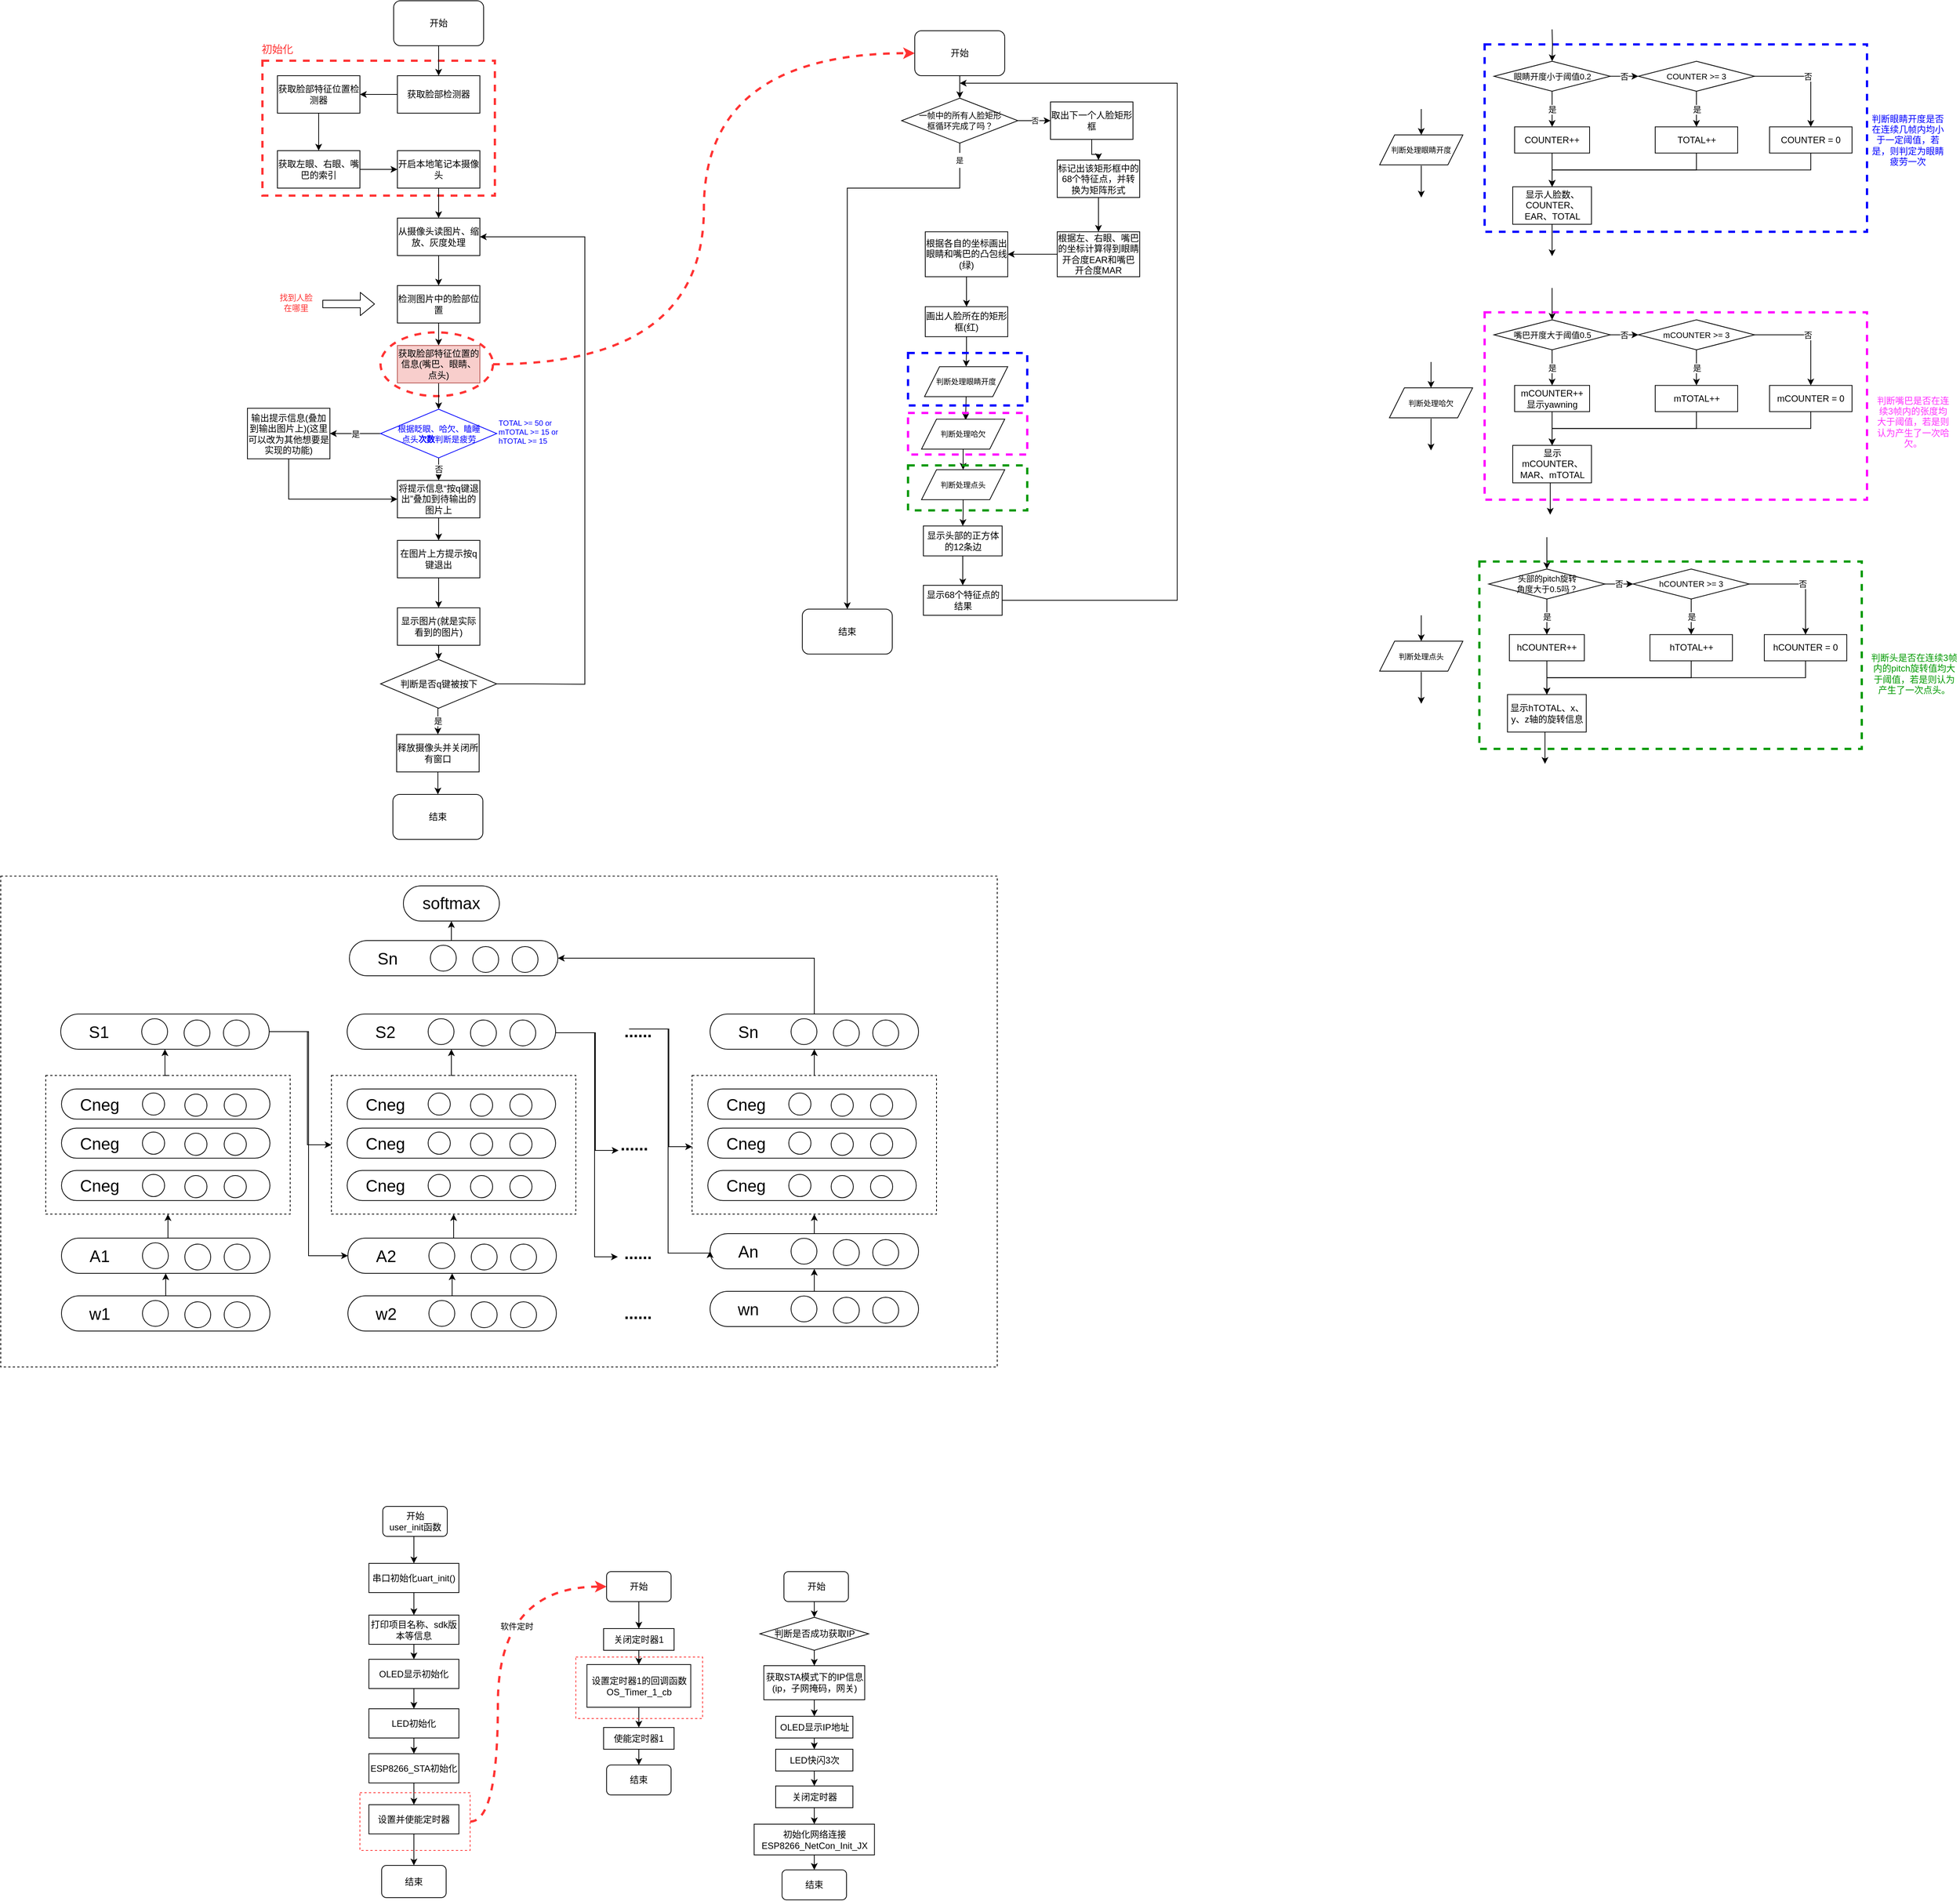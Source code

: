 <mxfile version="14.8.3" type="github">
  <diagram id="dBK5igAenbzEHoaWE4YC" name="Page-1">
    <mxGraphModel dx="1808" dy="526" grid="0" gridSize="10" guides="1" tooltips="1" connect="1" arrows="1" fold="1" page="1" pageScale="1" pageWidth="827" pageHeight="1169" math="0" shadow="0">
      <root>
        <mxCell id="0" />
        <mxCell id="1" parent="0" />
        <mxCell id="_tch5FTrI0JoL2n06Nwd-143" value="" style="rounded=0;whiteSpace=wrap;html=1;dashed=1;fontSize=22;" parent="1" vertex="1">
          <mxGeometry x="-159" y="1188" width="1329" height="655" as="geometry" />
        </mxCell>
        <mxCell id="f6ohBAHf6BeMD9NY3o_H-43" value="" style="rounded=0;whiteSpace=wrap;html=1;dashed=1;fontSize=11;strokeColor=#FF3333;strokeWidth=3;fillColor=none;" parent="1" vertex="1">
          <mxGeometry x="190" y="100" width="310" height="180" as="geometry" />
        </mxCell>
        <mxCell id="f6ohBAHf6BeMD9NY3o_H-18" value="" style="ellipse;whiteSpace=wrap;html=1;fontSize=11;dashed=1;strokeColor=#FF3333;fillColor=none;strokeWidth=3;" parent="1" vertex="1">
          <mxGeometry x="347.5" y="462.5" width="150" height="85" as="geometry" />
        </mxCell>
        <mxCell id="f6ohBAHf6BeMD9NY3o_H-22" style="edgeStyle=orthogonalEdgeStyle;rounded=0;orthogonalLoop=1;jettySize=auto;html=1;exitX=0;exitY=0.5;exitDx=0;exitDy=0;entryX=1;entryY=0.5;entryDx=0;entryDy=0;fontSize=11;" parent="1" source="f6ohBAHf6BeMD9NY3o_H-2" target="f6ohBAHf6BeMD9NY3o_H-3" edge="1">
          <mxGeometry relative="1" as="geometry" />
        </mxCell>
        <mxCell id="f6ohBAHf6BeMD9NY3o_H-2" value="获取脸部检测器" style="rounded=0;whiteSpace=wrap;html=1;" parent="1" vertex="1">
          <mxGeometry x="370" y="120" width="110" height="50" as="geometry" />
        </mxCell>
        <mxCell id="f6ohBAHf6BeMD9NY3o_H-23" style="edgeStyle=orthogonalEdgeStyle;rounded=0;orthogonalLoop=1;jettySize=auto;html=1;exitX=0.5;exitY=1;exitDx=0;exitDy=0;entryX=0.5;entryY=0;entryDx=0;entryDy=0;fontSize=11;" parent="1" source="f6ohBAHf6BeMD9NY3o_H-3" target="f6ohBAHf6BeMD9NY3o_H-4" edge="1">
          <mxGeometry relative="1" as="geometry" />
        </mxCell>
        <mxCell id="f6ohBAHf6BeMD9NY3o_H-3" value="获取脸部特征位置检测器" style="rounded=0;whiteSpace=wrap;html=1;" parent="1" vertex="1">
          <mxGeometry x="210" y="120" width="110" height="50" as="geometry" />
        </mxCell>
        <mxCell id="f6ohBAHf6BeMD9NY3o_H-24" style="edgeStyle=orthogonalEdgeStyle;rounded=0;orthogonalLoop=1;jettySize=auto;html=1;fontSize=11;" parent="1" source="f6ohBAHf6BeMD9NY3o_H-4" target="f6ohBAHf6BeMD9NY3o_H-5" edge="1">
          <mxGeometry relative="1" as="geometry" />
        </mxCell>
        <mxCell id="f6ohBAHf6BeMD9NY3o_H-4" value="获取左眼、右眼、嘴巴的索引" style="rounded=0;whiteSpace=wrap;html=1;" parent="1" vertex="1">
          <mxGeometry x="210" y="220" width="110" height="50" as="geometry" />
        </mxCell>
        <mxCell id="f6ohBAHf6BeMD9NY3o_H-25" style="edgeStyle=orthogonalEdgeStyle;rounded=0;orthogonalLoop=1;jettySize=auto;html=1;exitX=0.5;exitY=1;exitDx=0;exitDy=0;entryX=0.5;entryY=0;entryDx=0;entryDy=0;fontSize=11;" parent="1" source="f6ohBAHf6BeMD9NY3o_H-5" target="f6ohBAHf6BeMD9NY3o_H-6" edge="1">
          <mxGeometry relative="1" as="geometry" />
        </mxCell>
        <mxCell id="f6ohBAHf6BeMD9NY3o_H-5" value="开启本地笔记本摄像头" style="rounded=0;whiteSpace=wrap;html=1;" parent="1" vertex="1">
          <mxGeometry x="370" y="220" width="110" height="50" as="geometry" />
        </mxCell>
        <mxCell id="f6ohBAHf6BeMD9NY3o_H-26" style="edgeStyle=orthogonalEdgeStyle;rounded=0;orthogonalLoop=1;jettySize=auto;html=1;exitX=0.5;exitY=1;exitDx=0;exitDy=0;entryX=0.5;entryY=0;entryDx=0;entryDy=0;fontSize=11;" parent="1" source="f6ohBAHf6BeMD9NY3o_H-6" target="f6ohBAHf6BeMD9NY3o_H-7" edge="1">
          <mxGeometry relative="1" as="geometry" />
        </mxCell>
        <mxCell id="f6ohBAHf6BeMD9NY3o_H-6" value="&lt;div&gt;从摄像头读图片、缩放、灰度处理&lt;/div&gt;" style="rounded=0;whiteSpace=wrap;html=1;" parent="1" vertex="1">
          <mxGeometry x="370" y="310" width="110" height="50" as="geometry" />
        </mxCell>
        <mxCell id="f6ohBAHf6BeMD9NY3o_H-27" style="edgeStyle=orthogonalEdgeStyle;rounded=0;orthogonalLoop=1;jettySize=auto;html=1;exitX=0.5;exitY=1;exitDx=0;exitDy=0;entryX=0.5;entryY=0;entryDx=0;entryDy=0;fontSize=11;" parent="1" source="f6ohBAHf6BeMD9NY3o_H-7" target="f6ohBAHf6BeMD9NY3o_H-8" edge="1">
          <mxGeometry relative="1" as="geometry" />
        </mxCell>
        <mxCell id="f6ohBAHf6BeMD9NY3o_H-7" value="检测图片中的脸部位置" style="rounded=0;whiteSpace=wrap;html=1;" parent="1" vertex="1">
          <mxGeometry x="370" y="400" width="110" height="50" as="geometry" />
        </mxCell>
        <mxCell id="f6ohBAHf6BeMD9NY3o_H-28" style="edgeStyle=orthogonalEdgeStyle;rounded=0;orthogonalLoop=1;jettySize=auto;html=1;exitX=0.5;exitY=1;exitDx=0;exitDy=0;entryX=0.5;entryY=0;entryDx=0;entryDy=0;fontSize=11;" parent="1" source="f6ohBAHf6BeMD9NY3o_H-8" target="f6ohBAHf6BeMD9NY3o_H-10" edge="1">
          <mxGeometry relative="1" as="geometry" />
        </mxCell>
        <mxCell id="f6ohBAHf6BeMD9NY3o_H-8" value="获取脸部特征位置的信息(嘴巴、眼睛、点头)" style="rounded=0;whiteSpace=wrap;html=1;fillColor=#f8cecc;strokeColor=#b85450;" parent="1" vertex="1">
          <mxGeometry x="370" y="480" width="110" height="50" as="geometry" />
        </mxCell>
        <mxCell id="f6ohBAHf6BeMD9NY3o_H-29" value="是" style="edgeStyle=orthogonalEdgeStyle;rounded=0;orthogonalLoop=1;jettySize=auto;html=1;exitX=0;exitY=0.5;exitDx=0;exitDy=0;entryX=1;entryY=0.5;entryDx=0;entryDy=0;fontSize=11;" parent="1" source="f6ohBAHf6BeMD9NY3o_H-10" target="f6ohBAHf6BeMD9NY3o_H-11" edge="1">
          <mxGeometry relative="1" as="geometry" />
        </mxCell>
        <mxCell id="f6ohBAHf6BeMD9NY3o_H-30" value="否" style="edgeStyle=orthogonalEdgeStyle;rounded=0;orthogonalLoop=1;jettySize=auto;html=1;entryX=0.5;entryY=0;entryDx=0;entryDy=0;fontSize=11;" parent="1" source="f6ohBAHf6BeMD9NY3o_H-10" target="f6ohBAHf6BeMD9NY3o_H-12" edge="1">
          <mxGeometry relative="1" as="geometry" />
        </mxCell>
        <mxCell id="f6ohBAHf6BeMD9NY3o_H-10" value="&lt;div&gt;根据眨眼、哈欠、瞌睡&lt;/div&gt;&lt;div&gt;点头&lt;font&gt;&lt;b&gt;次数&lt;/b&gt;&lt;/font&gt;判断是疲劳&lt;/div&gt;" style="rhombus;whiteSpace=wrap;html=1;fontSize=11;fontColor=#0000FF;strokeColor=#0000FF;" parent="1" vertex="1">
          <mxGeometry x="347.5" y="565" width="155" height="65" as="geometry" />
        </mxCell>
        <mxCell id="f6ohBAHf6BeMD9NY3o_H-39" style="edgeStyle=orthogonalEdgeStyle;rounded=0;orthogonalLoop=1;jettySize=auto;html=1;exitX=0.5;exitY=1;exitDx=0;exitDy=0;entryX=0;entryY=0.5;entryDx=0;entryDy=0;fontSize=11;strokeWidth=1;" parent="1" source="f6ohBAHf6BeMD9NY3o_H-11" target="f6ohBAHf6BeMD9NY3o_H-12" edge="1">
          <mxGeometry relative="1" as="geometry" />
        </mxCell>
        <mxCell id="f6ohBAHf6BeMD9NY3o_H-11" value="输出提示信息(叠加到输出图片上)(这里可以改为其他想要是实现的功能)" style="rounded=0;whiteSpace=wrap;html=1;" parent="1" vertex="1">
          <mxGeometry x="170" y="563.75" width="110" height="67.5" as="geometry" />
        </mxCell>
        <mxCell id="f6ohBAHf6BeMD9NY3o_H-31" style="edgeStyle=orthogonalEdgeStyle;rounded=0;orthogonalLoop=1;jettySize=auto;html=1;exitX=0.5;exitY=1;exitDx=0;exitDy=0;fontSize=11;" parent="1" source="f6ohBAHf6BeMD9NY3o_H-12" target="f6ohBAHf6BeMD9NY3o_H-13" edge="1">
          <mxGeometry relative="1" as="geometry" />
        </mxCell>
        <mxCell id="f6ohBAHf6BeMD9NY3o_H-12" value="将提示信息“按q键退出”叠加到待输出的图片上" style="rounded=0;whiteSpace=wrap;html=1;" parent="1" vertex="1">
          <mxGeometry x="370" y="660" width="110" height="50" as="geometry" />
        </mxCell>
        <mxCell id="f6ohBAHf6BeMD9NY3o_H-32" style="edgeStyle=orthogonalEdgeStyle;rounded=0;orthogonalLoop=1;jettySize=auto;html=1;exitX=0.5;exitY=1;exitDx=0;exitDy=0;entryX=0.5;entryY=0;entryDx=0;entryDy=0;fontSize=11;" parent="1" source="f6ohBAHf6BeMD9NY3o_H-13" target="f6ohBAHf6BeMD9NY3o_H-14" edge="1">
          <mxGeometry relative="1" as="geometry" />
        </mxCell>
        <mxCell id="f6ohBAHf6BeMD9NY3o_H-13" value="在图片上方提示按q键退出" style="rounded=0;whiteSpace=wrap;html=1;" parent="1" vertex="1">
          <mxGeometry x="370" y="740" width="110" height="50" as="geometry" />
        </mxCell>
        <mxCell id="f6ohBAHf6BeMD9NY3o_H-33" style="edgeStyle=orthogonalEdgeStyle;rounded=0;orthogonalLoop=1;jettySize=auto;html=1;exitX=0.5;exitY=1;exitDx=0;exitDy=0;entryX=0.5;entryY=0;entryDx=0;entryDy=0;fontSize=11;" parent="1" source="f6ohBAHf6BeMD9NY3o_H-14" target="f6ohBAHf6BeMD9NY3o_H-15" edge="1">
          <mxGeometry relative="1" as="geometry" />
        </mxCell>
        <mxCell id="f6ohBAHf6BeMD9NY3o_H-14" value="显示图片(就是实际看到的图片)" style="rounded=0;whiteSpace=wrap;html=1;" parent="1" vertex="1">
          <mxGeometry x="370" y="830" width="110" height="50" as="geometry" />
        </mxCell>
        <mxCell id="f6ohBAHf6BeMD9NY3o_H-34" value="是" style="edgeStyle=orthogonalEdgeStyle;rounded=0;orthogonalLoop=1;jettySize=auto;html=1;exitX=0.5;exitY=1;exitDx=0;exitDy=0;entryX=0.5;entryY=0;entryDx=0;entryDy=0;fontSize=11;" parent="1" source="f6ohBAHf6BeMD9NY3o_H-15" target="f6ohBAHf6BeMD9NY3o_H-41" edge="1">
          <mxGeometry relative="1" as="geometry">
            <mxPoint x="425" y="999" as="targetPoint" />
          </mxGeometry>
        </mxCell>
        <mxCell id="f6ohBAHf6BeMD9NY3o_H-15" value="判断是否q键被按下" style="rhombus;whiteSpace=wrap;html=1;" parent="1" vertex="1">
          <mxGeometry x="347.5" y="899" width="155" height="65" as="geometry" />
        </mxCell>
        <mxCell id="f6ohBAHf6BeMD9NY3o_H-21" style="edgeStyle=orthogonalEdgeStyle;rounded=0;orthogonalLoop=1;jettySize=auto;html=1;exitX=0.5;exitY=1;exitDx=0;exitDy=0;entryX=0.5;entryY=0;entryDx=0;entryDy=0;fontSize=11;" parent="1" source="f6ohBAHf6BeMD9NY3o_H-17" target="f6ohBAHf6BeMD9NY3o_H-2" edge="1">
          <mxGeometry relative="1" as="geometry" />
        </mxCell>
        <mxCell id="f6ohBAHf6BeMD9NY3o_H-17" value="开始" style="rounded=1;whiteSpace=wrap;html=1;" parent="1" vertex="1">
          <mxGeometry x="365" y="20" width="120" height="60" as="geometry" />
        </mxCell>
        <mxCell id="f6ohBAHf6BeMD9NY3o_H-35" value="" style="endArrow=classic;html=1;fontSize=11;exitX=1;exitY=0.5;exitDx=0;exitDy=0;strokeColor=#FF3333;dashed=1;strokeWidth=3;entryX=0;entryY=0.5;entryDx=0;entryDy=0;edgeStyle=orthogonalEdgeStyle;curved=1;" parent="1" source="f6ohBAHf6BeMD9NY3o_H-18" target="f6ohBAHf6BeMD9NY3o_H-36" edge="1">
          <mxGeometry width="50" height="50" relative="1" as="geometry">
            <mxPoint x="550" y="490" as="sourcePoint" />
            <mxPoint x="730" y="80" as="targetPoint" />
          </mxGeometry>
        </mxCell>
        <mxCell id="f6ohBAHf6BeMD9NY3o_H-73" style="edgeStyle=orthogonalEdgeStyle;rounded=0;orthogonalLoop=1;jettySize=auto;html=1;exitX=0.5;exitY=1;exitDx=0;exitDy=0;entryX=0.5;entryY=0;entryDx=0;entryDy=0;fontSize=11;fontColor=#000000;strokeColor=#000000;strokeWidth=1;" parent="1" source="f6ohBAHf6BeMD9NY3o_H-36" edge="1">
          <mxGeometry relative="1" as="geometry">
            <mxPoint x="1120" y="150" as="targetPoint" />
          </mxGeometry>
        </mxCell>
        <mxCell id="f6ohBAHf6BeMD9NY3o_H-36" value="开始" style="rounded=1;whiteSpace=wrap;html=1;" parent="1" vertex="1">
          <mxGeometry x="1060" y="60" width="120" height="60" as="geometry" />
        </mxCell>
        <mxCell id="f6ohBAHf6BeMD9NY3o_H-38" style="edgeStyle=orthogonalEdgeStyle;rounded=0;orthogonalLoop=1;jettySize=auto;html=1;exitX=1;exitY=0.5;exitDx=0;exitDy=0;entryX=1;entryY=0.5;entryDx=0;entryDy=0;fontSize=11;" parent="1" source="f6ohBAHf6BeMD9NY3o_H-15" target="f6ohBAHf6BeMD9NY3o_H-6" edge="1">
          <mxGeometry relative="1" as="geometry">
            <mxPoint x="435" y="890" as="sourcePoint" />
            <mxPoint x="435" y="920" as="targetPoint" />
            <Array as="points">
              <mxPoint x="550" y="931" />
              <mxPoint x="620" y="932" />
              <mxPoint x="620" y="335" />
            </Array>
          </mxGeometry>
        </mxCell>
        <mxCell id="f6ohBAHf6BeMD9NY3o_H-40" value="结束" style="rounded=1;whiteSpace=wrap;html=1;" parent="1" vertex="1">
          <mxGeometry x="364" y="1079" width="120" height="60" as="geometry" />
        </mxCell>
        <mxCell id="f6ohBAHf6BeMD9NY3o_H-42" style="edgeStyle=orthogonalEdgeStyle;rounded=0;orthogonalLoop=1;jettySize=auto;html=1;entryX=0.5;entryY=0;entryDx=0;entryDy=0;fontSize=11;strokeColor=#000000;strokeWidth=1;" parent="1" source="f6ohBAHf6BeMD9NY3o_H-41" target="f6ohBAHf6BeMD9NY3o_H-40" edge="1">
          <mxGeometry relative="1" as="geometry" />
        </mxCell>
        <mxCell id="f6ohBAHf6BeMD9NY3o_H-41" value="&lt;div&gt;释放摄像头并关闭所有窗口&lt;/div&gt;" style="rounded=0;whiteSpace=wrap;html=1;" parent="1" vertex="1">
          <mxGeometry x="369" y="999" width="110" height="50" as="geometry" />
        </mxCell>
        <mxCell id="f6ohBAHf6BeMD9NY3o_H-44" value="&lt;font style=&quot;font-size: 14px&quot;&gt;初始化&lt;br&gt;&lt;/font&gt;" style="text;html=1;strokeColor=none;fillColor=none;align=center;verticalAlign=middle;whiteSpace=wrap;rounded=0;dashed=1;fontSize=11;fontColor=#FF3333;" parent="1" vertex="1">
          <mxGeometry x="170" y="70" width="80" height="30" as="geometry" />
        </mxCell>
        <mxCell id="f6ohBAHf6BeMD9NY3o_H-46" value="" style="shape=flexArrow;endArrow=classic;html=1;fontSize=11;fontColor=#FF3333;strokeColor=#000000;strokeWidth=1;" parent="1" edge="1">
          <mxGeometry width="50" height="50" relative="1" as="geometry">
            <mxPoint x="270" y="424.58" as="sourcePoint" />
            <mxPoint x="340" y="424.58" as="targetPoint" />
          </mxGeometry>
        </mxCell>
        <mxCell id="f6ohBAHf6BeMD9NY3o_H-48" value="找到人脸在哪里" style="text;html=1;strokeColor=none;fillColor=none;align=center;verticalAlign=middle;whiteSpace=wrap;rounded=0;dashed=1;fontSize=11;fontColor=#FF3333;" parent="1" vertex="1">
          <mxGeometry x="210" y="400" width="50" height="45" as="geometry" />
        </mxCell>
        <mxCell id="f6ohBAHf6BeMD9NY3o_H-211" style="edgeStyle=orthogonalEdgeStyle;rounded=0;orthogonalLoop=1;jettySize=auto;html=1;entryX=1;entryY=0.5;entryDx=0;entryDy=0;fontSize=10;fontColor=#000000;strokeColor=#000000;strokeWidth=1;" parent="1" source="f6ohBAHf6BeMD9NY3o_H-54" target="f6ohBAHf6BeMD9NY3o_H-55" edge="1">
          <mxGeometry relative="1" as="geometry" />
        </mxCell>
        <mxCell id="f6ohBAHf6BeMD9NY3o_H-54" value="根据左、右眼、嘴巴的坐标计算得到眼睛开合度EAR和嘴巴开合度MAR" style="rounded=0;whiteSpace=wrap;html=1;" parent="1" vertex="1">
          <mxGeometry x="1250" y="328.25" width="110" height="60" as="geometry" />
        </mxCell>
        <mxCell id="f6ohBAHf6BeMD9NY3o_H-77" style="edgeStyle=orthogonalEdgeStyle;rounded=0;orthogonalLoop=1;jettySize=auto;html=1;exitX=0.5;exitY=1;exitDx=0;exitDy=0;entryX=0.5;entryY=0;entryDx=0;entryDy=0;fontSize=11;fontColor=#000000;strokeColor=#000000;strokeWidth=1;" parent="1" source="f6ohBAHf6BeMD9NY3o_H-55" target="f6ohBAHf6BeMD9NY3o_H-56" edge="1">
          <mxGeometry relative="1" as="geometry" />
        </mxCell>
        <mxCell id="f6ohBAHf6BeMD9NY3o_H-55" value="根据各自的坐标画出眼睛和嘴巴的凸包线(绿)" style="rounded=0;whiteSpace=wrap;html=1;" parent="1" vertex="1">
          <mxGeometry x="1074" y="328.25" width="110" height="60" as="geometry" />
        </mxCell>
        <mxCell id="f6ohBAHf6BeMD9NY3o_H-79" style="edgeStyle=orthogonalEdgeStyle;rounded=0;orthogonalLoop=1;jettySize=auto;html=1;exitX=0.5;exitY=1;exitDx=0;exitDy=0;entryX=0.5;entryY=0;entryDx=0;entryDy=0;fontSize=11;fontColor=#000000;strokeColor=#000000;strokeWidth=1;" parent="1" source="f6ohBAHf6BeMD9NY3o_H-56" target="f6ohBAHf6BeMD9NY3o_H-201" edge="1">
          <mxGeometry relative="1" as="geometry">
            <mxPoint x="1129" y="510.75" as="targetPoint" />
          </mxGeometry>
        </mxCell>
        <mxCell id="f6ohBAHf6BeMD9NY3o_H-56" value="画出人脸所在的矩形框(红)" style="rounded=0;whiteSpace=wrap;html=1;" parent="1" vertex="1">
          <mxGeometry x="1074" y="428.25" width="110" height="40" as="geometry" />
        </mxCell>
        <mxCell id="f6ohBAHf6BeMD9NY3o_H-80" value="判断眼睛开度是否在连续几帧内均小于一定阈值，若是，则判定为眼睛疲劳一次" style="text;html=1;strokeColor=none;fillColor=none;align=center;verticalAlign=middle;whiteSpace=wrap;rounded=0;dashed=1;fontSize=12;fontColor=#0000FF;" parent="1" vertex="1">
          <mxGeometry x="2333" y="162.38" width="103" height="86.75" as="geometry" />
        </mxCell>
        <mxCell id="f6ohBAHf6BeMD9NY3o_H-218" style="edgeStyle=orthogonalEdgeStyle;rounded=0;orthogonalLoop=1;jettySize=auto;html=1;entryX=0.5;entryY=0;entryDx=0;entryDy=0;fontSize=10;fontColor=#000000;strokeColor=#000000;strokeWidth=1;" parent="1" source="f6ohBAHf6BeMD9NY3o_H-97" target="f6ohBAHf6BeMD9NY3o_H-99" edge="1">
          <mxGeometry relative="1" as="geometry" />
        </mxCell>
        <mxCell id="f6ohBAHf6BeMD9NY3o_H-97" value="显示头部的正方体的12条边" style="rounded=0;whiteSpace=wrap;html=1;" parent="1" vertex="1">
          <mxGeometry x="1071.5" y="720.75" width="105" height="40" as="geometry" />
        </mxCell>
        <mxCell id="f6ohBAHf6BeMD9NY3o_H-125" style="edgeStyle=orthogonalEdgeStyle;rounded=0;orthogonalLoop=1;jettySize=auto;html=1;fontSize=10;fontColor=#000000;strokeColor=#000000;strokeWidth=1;exitX=1;exitY=0.5;exitDx=0;exitDy=0;" parent="1" source="f6ohBAHf6BeMD9NY3o_H-99" edge="1">
          <mxGeometry relative="1" as="geometry">
            <mxPoint x="1120" y="130" as="targetPoint" />
            <mxPoint x="1310" y="930" as="sourcePoint" />
            <Array as="points">
              <mxPoint x="1410" y="820" />
              <mxPoint x="1410" y="130" />
            </Array>
          </mxGeometry>
        </mxCell>
        <mxCell id="f6ohBAHf6BeMD9NY3o_H-99" value="显示68个特征点的结果" style="rounded=0;whiteSpace=wrap;html=1;" parent="1" vertex="1">
          <mxGeometry x="1071.5" y="800" width="105" height="40" as="geometry" />
        </mxCell>
        <mxCell id="f6ohBAHf6BeMD9NY3o_H-104" value="结束" style="rounded=1;whiteSpace=wrap;html=1;" parent="1" vertex="1">
          <mxGeometry x="910" y="831.75" width="120" height="60" as="geometry" />
        </mxCell>
        <mxCell id="f6ohBAHf6BeMD9NY3o_H-115" value="&lt;div style=&quot;font-size: 10px;&quot;&gt;TOTAL &amp;gt;= 50 or &lt;br style=&quot;font-size: 10px;&quot;&gt;&lt;/div&gt;&lt;div style=&quot;font-size: 10px;&quot;&gt;mTOTAL &amp;gt;= 15 or &lt;br style=&quot;font-size: 10px;&quot;&gt;&lt;/div&gt;&lt;div style=&quot;font-size: 10px;&quot;&gt;hTOTAL &amp;gt;= 15&lt;/div&gt;" style="text;whiteSpace=wrap;html=1;fontSize=10;fontColor=#0000FF;" parent="1" vertex="1">
          <mxGeometry x="502.5" y="571.25" width="120" height="60" as="geometry" />
        </mxCell>
        <mxCell id="f6ohBAHf6BeMD9NY3o_H-116" value="判断嘴巴是否在连续3帧内的张度均大于阈值，若是则认为产生了一次哈欠。" style="text;html=1;strokeColor=none;fillColor=none;align=center;verticalAlign=middle;whiteSpace=wrap;rounded=0;dashed=1;fontSize=12;fontColor=#FF33FF;" parent="1" vertex="1">
          <mxGeometry x="2340" y="543.25" width="103" height="76.75" as="geometry" />
        </mxCell>
        <mxCell id="f6ohBAHf6BeMD9NY3o_H-209" style="edgeStyle=orthogonalEdgeStyle;rounded=0;orthogonalLoop=1;jettySize=auto;html=1;fontSize=10;fontColor=#000000;strokeColor=#000000;strokeWidth=1;" parent="1" source="f6ohBAHf6BeMD9NY3o_H-119" target="f6ohBAHf6BeMD9NY3o_H-122" edge="1">
          <mxGeometry relative="1" as="geometry" />
        </mxCell>
        <mxCell id="f6ohBAHf6BeMD9NY3o_H-119" value="取出下一个人脸矩形框" style="rounded=0;whiteSpace=wrap;html=1;" parent="1" vertex="1">
          <mxGeometry x="1241" y="155" width="110" height="50" as="geometry" />
        </mxCell>
        <mxCell id="f6ohBAHf6BeMD9NY3o_H-121" value="否" style="edgeStyle=orthogonalEdgeStyle;rounded=0;orthogonalLoop=1;jettySize=auto;html=1;exitX=1;exitY=0.5;exitDx=0;exitDy=0;entryX=0;entryY=0.5;entryDx=0;entryDy=0;fontSize=10;strokeColor=#000000;strokeWidth=1;" parent="1" source="f6ohBAHf6BeMD9NY3o_H-120" target="f6ohBAHf6BeMD9NY3o_H-119" edge="1">
          <mxGeometry relative="1" as="geometry">
            <mxPoint x="1250" y="180" as="targetPoint" />
          </mxGeometry>
        </mxCell>
        <mxCell id="f6ohBAHf6BeMD9NY3o_H-212" style="edgeStyle=orthogonalEdgeStyle;rounded=0;orthogonalLoop=1;jettySize=auto;html=1;exitX=0.5;exitY=1;exitDx=0;exitDy=0;entryX=0.5;entryY=0;entryDx=0;entryDy=0;fontSize=10;fontColor=#000000;strokeColor=#000000;strokeWidth=1;startArrow=none;" parent="1" source="f6ohBAHf6BeMD9NY3o_H-213" target="f6ohBAHf6BeMD9NY3o_H-104" edge="1">
          <mxGeometry relative="1" as="geometry">
            <Array as="points">
              <mxPoint x="1120" y="270" />
              <mxPoint x="970" y="270" />
            </Array>
          </mxGeometry>
        </mxCell>
        <mxCell id="f6ohBAHf6BeMD9NY3o_H-120" value="&lt;div&gt;一帧中的所有人脸矩形&lt;/div&gt;&lt;div&gt;框循环完成了吗？&lt;/div&gt;" style="rhombus;whiteSpace=wrap;html=1;fontSize=11;" parent="1" vertex="1">
          <mxGeometry x="1042.5" y="150" width="155" height="60" as="geometry" />
        </mxCell>
        <mxCell id="f6ohBAHf6BeMD9NY3o_H-210" style="edgeStyle=orthogonalEdgeStyle;rounded=0;orthogonalLoop=1;jettySize=auto;html=1;entryX=0.5;entryY=0;entryDx=0;entryDy=0;fontSize=10;fontColor=#000000;strokeColor=#000000;strokeWidth=1;" parent="1" source="f6ohBAHf6BeMD9NY3o_H-122" target="f6ohBAHf6BeMD9NY3o_H-54" edge="1">
          <mxGeometry relative="1" as="geometry" />
        </mxCell>
        <mxCell id="f6ohBAHf6BeMD9NY3o_H-122" value="标记出该矩形框中的68个特征点，并转换为矩阵形式" style="rounded=0;whiteSpace=wrap;html=1;" parent="1" vertex="1">
          <mxGeometry x="1250" y="232.5" width="110" height="50" as="geometry" />
        </mxCell>
        <mxCell id="f6ohBAHf6BeMD9NY3o_H-141" value="" style="rounded=0;whiteSpace=wrap;html=1;dashed=1;fontSize=11;strokeWidth=3;fillColor=none;strokeColor=#FF00FF;" parent="1" vertex="1">
          <mxGeometry x="1820" y="435.75" width="510" height="250" as="geometry" />
        </mxCell>
        <mxCell id="f6ohBAHf6BeMD9NY3o_H-142" value="是" style="edgeStyle=orthogonalEdgeStyle;rounded=0;orthogonalLoop=1;jettySize=auto;html=1;entryX=0.5;entryY=0;entryDx=0;entryDy=0;fontSize=11;strokeColor=#000000;strokeWidth=1;" parent="1" source="f6ohBAHf6BeMD9NY3o_H-144" target="f6ohBAHf6BeMD9NY3o_H-148" edge="1">
          <mxGeometry relative="1" as="geometry" />
        </mxCell>
        <mxCell id="f6ohBAHf6BeMD9NY3o_H-143" value="否" style="edgeStyle=orthogonalEdgeStyle;rounded=0;orthogonalLoop=1;jettySize=auto;html=1;entryX=0;entryY=0.5;entryDx=0;entryDy=0;fontSize=11;strokeColor=#000000;strokeWidth=1;" parent="1" source="f6ohBAHf6BeMD9NY3o_H-144" target="f6ohBAHf6BeMD9NY3o_H-151" edge="1">
          <mxGeometry relative="1" as="geometry" />
        </mxCell>
        <mxCell id="f6ohBAHf6BeMD9NY3o_H-144" value="嘴巴开度大于阈值0.5" style="rhombus;whiteSpace=wrap;html=1;fontSize=11;" parent="1" vertex="1">
          <mxGeometry x="1832.5" y="445.75" width="155" height="40" as="geometry" />
        </mxCell>
        <mxCell id="f6ohBAHf6BeMD9NY3o_H-145" style="edgeStyle=orthogonalEdgeStyle;rounded=0;orthogonalLoop=1;jettySize=auto;html=1;exitX=0.5;exitY=1;exitDx=0;exitDy=0;fontSize=11;fontColor=#000000;strokeColor=#000000;strokeWidth=1;entryX=0.5;entryY=0;entryDx=0;entryDy=0;" parent="1" source="f6ohBAHf6BeMD9NY3o_H-146" target="f6ohBAHf6BeMD9NY3o_H-154" edge="1">
          <mxGeometry relative="1" as="geometry">
            <mxPoint x="1910" y="603.25" as="targetPoint" />
          </mxGeometry>
        </mxCell>
        <mxCell id="f6ohBAHf6BeMD9NY3o_H-146" value="mTOTAL++" style="rounded=0;whiteSpace=wrap;html=1;" parent="1" vertex="1">
          <mxGeometry x="2047.5" y="533.25" width="110" height="35" as="geometry" />
        </mxCell>
        <mxCell id="f6ohBAHf6BeMD9NY3o_H-147" style="edgeStyle=orthogonalEdgeStyle;rounded=0;orthogonalLoop=1;jettySize=auto;html=1;entryX=0.5;entryY=0;entryDx=0;entryDy=0;fontSize=11;fontColor=#000000;strokeColor=#000000;strokeWidth=1;" parent="1" source="f6ohBAHf6BeMD9NY3o_H-148" target="f6ohBAHf6BeMD9NY3o_H-154" edge="1">
          <mxGeometry relative="1" as="geometry" />
        </mxCell>
        <mxCell id="f6ohBAHf6BeMD9NY3o_H-148" value="&lt;div&gt;mCOUNTER++&lt;/div&gt;&lt;div&gt;显示yawning&lt;br&gt;&lt;/div&gt;" style="rounded=0;whiteSpace=wrap;html=1;" parent="1" vertex="1">
          <mxGeometry x="1860" y="533.25" width="100" height="35" as="geometry" />
        </mxCell>
        <mxCell id="f6ohBAHf6BeMD9NY3o_H-149" value="是" style="edgeStyle=orthogonalEdgeStyle;rounded=0;orthogonalLoop=1;jettySize=auto;html=1;entryX=0.5;entryY=0;entryDx=0;entryDy=0;fontSize=11;fontColor=#000000;strokeColor=#000000;strokeWidth=1;" parent="1" source="f6ohBAHf6BeMD9NY3o_H-151" target="f6ohBAHf6BeMD9NY3o_H-146" edge="1">
          <mxGeometry relative="1" as="geometry" />
        </mxCell>
        <mxCell id="f6ohBAHf6BeMD9NY3o_H-150" value="否" style="edgeStyle=orthogonalEdgeStyle;rounded=0;orthogonalLoop=1;jettySize=auto;html=1;entryX=0.5;entryY=0;entryDx=0;entryDy=0;fontSize=11;fontColor=#000000;strokeColor=#000000;strokeWidth=1;" parent="1" source="f6ohBAHf6BeMD9NY3o_H-151" target="f6ohBAHf6BeMD9NY3o_H-153" edge="1">
          <mxGeometry relative="1" as="geometry" />
        </mxCell>
        <mxCell id="f6ohBAHf6BeMD9NY3o_H-151" value="mCOUNTER &amp;gt;= 3" style="rhombus;whiteSpace=wrap;html=1;fontSize=11;" parent="1" vertex="1">
          <mxGeometry x="2025" y="445.75" width="155" height="40" as="geometry" />
        </mxCell>
        <mxCell id="f6ohBAHf6BeMD9NY3o_H-152" style="edgeStyle=orthogonalEdgeStyle;rounded=0;orthogonalLoop=1;jettySize=auto;html=1;exitX=0.5;exitY=1;exitDx=0;exitDy=0;fontSize=11;fontColor=#000000;strokeColor=#000000;strokeWidth=1;entryX=0.5;entryY=0;entryDx=0;entryDy=0;" parent="1" source="f6ohBAHf6BeMD9NY3o_H-153" target="f6ohBAHf6BeMD9NY3o_H-154" edge="1">
          <mxGeometry relative="1" as="geometry">
            <mxPoint x="2275.333" y="633.25" as="targetPoint" />
          </mxGeometry>
        </mxCell>
        <mxCell id="f6ohBAHf6BeMD9NY3o_H-153" value="mCOUNTER = 0" style="rounded=0;whiteSpace=wrap;html=1;" parent="1" vertex="1">
          <mxGeometry x="2200" y="533.25" width="110" height="35" as="geometry" />
        </mxCell>
        <mxCell id="f6ohBAHf6BeMD9NY3o_H-154" value="显示mCOUNTER、MAR、mTOTAL" style="rounded=0;whiteSpace=wrap;html=1;" parent="1" vertex="1">
          <mxGeometry x="1857.5" y="613.25" width="105" height="50" as="geometry" />
        </mxCell>
        <mxCell id="f6ohBAHf6BeMD9NY3o_H-155" value="" style="rounded=0;whiteSpace=wrap;html=1;dashed=1;fontSize=11;strokeWidth=3;fillColor=none;strokeColor=#0000FF;" parent="1" vertex="1">
          <mxGeometry x="1820" y="78.25" width="510" height="250" as="geometry" />
        </mxCell>
        <mxCell id="f6ohBAHf6BeMD9NY3o_H-156" style="edgeStyle=orthogonalEdgeStyle;rounded=0;orthogonalLoop=1;jettySize=auto;html=1;exitX=0.5;exitY=1;exitDx=0;exitDy=0;entryX=0.5;entryY=0;entryDx=0;entryDy=0;fontSize=11;fontColor=#000000;strokeColor=#000000;strokeWidth=1;" parent="1" target="f6ohBAHf6BeMD9NY3o_H-159" edge="1">
          <mxGeometry relative="1" as="geometry">
            <mxPoint x="1910" y="58.25" as="sourcePoint" />
          </mxGeometry>
        </mxCell>
        <mxCell id="f6ohBAHf6BeMD9NY3o_H-157" value="是" style="edgeStyle=orthogonalEdgeStyle;rounded=0;orthogonalLoop=1;jettySize=auto;html=1;entryX=0.5;entryY=0;entryDx=0;entryDy=0;fontSize=11;strokeColor=#000000;strokeWidth=1;" parent="1" source="f6ohBAHf6BeMD9NY3o_H-159" target="f6ohBAHf6BeMD9NY3o_H-163" edge="1">
          <mxGeometry relative="1" as="geometry" />
        </mxCell>
        <mxCell id="f6ohBAHf6BeMD9NY3o_H-158" value="否" style="edgeStyle=orthogonalEdgeStyle;rounded=0;orthogonalLoop=1;jettySize=auto;html=1;entryX=0;entryY=0.5;entryDx=0;entryDy=0;fontSize=11;strokeColor=#000000;strokeWidth=1;" parent="1" source="f6ohBAHf6BeMD9NY3o_H-159" target="f6ohBAHf6BeMD9NY3o_H-166" edge="1">
          <mxGeometry relative="1" as="geometry" />
        </mxCell>
        <mxCell id="f6ohBAHf6BeMD9NY3o_H-159" value="眼睛开度小于阈值0.2" style="rhombus;whiteSpace=wrap;html=1;fontSize=11;" parent="1" vertex="1">
          <mxGeometry x="1832.5" y="100.75" width="155" height="40" as="geometry" />
        </mxCell>
        <mxCell id="f6ohBAHf6BeMD9NY3o_H-160" style="edgeStyle=orthogonalEdgeStyle;rounded=0;orthogonalLoop=1;jettySize=auto;html=1;exitX=0.5;exitY=1;exitDx=0;exitDy=0;fontSize=11;fontColor=#000000;strokeColor=#000000;strokeWidth=1;entryX=0.5;entryY=0;entryDx=0;entryDy=0;" parent="1" source="f6ohBAHf6BeMD9NY3o_H-161" target="f6ohBAHf6BeMD9NY3o_H-169" edge="1">
          <mxGeometry relative="1" as="geometry">
            <mxPoint x="1910" y="258.25" as="targetPoint" />
          </mxGeometry>
        </mxCell>
        <mxCell id="f6ohBAHf6BeMD9NY3o_H-161" value="TOTAL++" style="rounded=0;whiteSpace=wrap;html=1;" parent="1" vertex="1">
          <mxGeometry x="2047.5" y="188.25" width="110" height="35" as="geometry" />
        </mxCell>
        <mxCell id="f6ohBAHf6BeMD9NY3o_H-162" style="edgeStyle=orthogonalEdgeStyle;rounded=0;orthogonalLoop=1;jettySize=auto;html=1;entryX=0.5;entryY=0;entryDx=0;entryDy=0;fontSize=11;fontColor=#000000;strokeColor=#000000;strokeWidth=1;" parent="1" source="f6ohBAHf6BeMD9NY3o_H-163" target="f6ohBAHf6BeMD9NY3o_H-169" edge="1">
          <mxGeometry relative="1" as="geometry" />
        </mxCell>
        <mxCell id="f6ohBAHf6BeMD9NY3o_H-163" value="COUNTER++" style="rounded=0;whiteSpace=wrap;html=1;" parent="1" vertex="1">
          <mxGeometry x="1860" y="188.25" width="100" height="35" as="geometry" />
        </mxCell>
        <mxCell id="f6ohBAHf6BeMD9NY3o_H-164" value="是" style="edgeStyle=orthogonalEdgeStyle;rounded=0;orthogonalLoop=1;jettySize=auto;html=1;entryX=0.5;entryY=0;entryDx=0;entryDy=0;fontSize=11;fontColor=#000000;strokeColor=#000000;strokeWidth=1;" parent="1" source="f6ohBAHf6BeMD9NY3o_H-166" target="f6ohBAHf6BeMD9NY3o_H-161" edge="1">
          <mxGeometry relative="1" as="geometry" />
        </mxCell>
        <mxCell id="f6ohBAHf6BeMD9NY3o_H-165" value="否" style="edgeStyle=orthogonalEdgeStyle;rounded=0;orthogonalLoop=1;jettySize=auto;html=1;entryX=0.5;entryY=0;entryDx=0;entryDy=0;fontSize=11;fontColor=#000000;strokeColor=#000000;strokeWidth=1;" parent="1" source="f6ohBAHf6BeMD9NY3o_H-166" target="f6ohBAHf6BeMD9NY3o_H-168" edge="1">
          <mxGeometry relative="1" as="geometry" />
        </mxCell>
        <mxCell id="f6ohBAHf6BeMD9NY3o_H-166" value="COUNTER &amp;gt;= 3" style="rhombus;whiteSpace=wrap;html=1;fontSize=11;" parent="1" vertex="1">
          <mxGeometry x="2025" y="100.75" width="155" height="40" as="geometry" />
        </mxCell>
        <mxCell id="f6ohBAHf6BeMD9NY3o_H-167" style="edgeStyle=orthogonalEdgeStyle;rounded=0;orthogonalLoop=1;jettySize=auto;html=1;exitX=0.5;exitY=1;exitDx=0;exitDy=0;fontSize=11;fontColor=#000000;strokeColor=#000000;strokeWidth=1;entryX=0.5;entryY=0;entryDx=0;entryDy=0;" parent="1" source="f6ohBAHf6BeMD9NY3o_H-168" target="f6ohBAHf6BeMD9NY3o_H-169" edge="1">
          <mxGeometry relative="1" as="geometry">
            <mxPoint x="2275.333" y="288.25" as="targetPoint" />
          </mxGeometry>
        </mxCell>
        <mxCell id="f6ohBAHf6BeMD9NY3o_H-168" value="COUNTER = 0" style="rounded=0;whiteSpace=wrap;html=1;" parent="1" vertex="1">
          <mxGeometry x="2200" y="188.25" width="110" height="35" as="geometry" />
        </mxCell>
        <mxCell id="f6ohBAHf6BeMD9NY3o_H-169" value="显示人脸数、COUNTER、EAR、TOTAL" style="rounded=0;whiteSpace=wrap;html=1;" parent="1" vertex="1">
          <mxGeometry x="1857.5" y="268.25" width="105" height="50" as="geometry" />
        </mxCell>
        <mxCell id="f6ohBAHf6BeMD9NY3o_H-172" style="edgeStyle=orthogonalEdgeStyle;rounded=0;orthogonalLoop=1;jettySize=auto;html=1;exitX=0.5;exitY=1;exitDx=0;exitDy=0;entryX=0.5;entryY=0;entryDx=0;entryDy=0;fontSize=11;fontColor=#000000;strokeColor=#000000;strokeWidth=1;" parent="1" edge="1">
          <mxGeometry relative="1" as="geometry">
            <mxPoint x="1910" y="403.25" as="sourcePoint" />
            <mxPoint x="1910" y="445.75" as="targetPoint" />
          </mxGeometry>
        </mxCell>
        <mxCell id="f6ohBAHf6BeMD9NY3o_H-176" style="edgeStyle=orthogonalEdgeStyle;rounded=0;orthogonalLoop=1;jettySize=auto;html=1;exitX=0.5;exitY=1;exitDx=0;exitDy=0;entryX=0.5;entryY=0;entryDx=0;entryDy=0;fontSize=11;fontColor=#000000;strokeColor=#000000;strokeWidth=1;" parent="1" edge="1">
          <mxGeometry relative="1" as="geometry">
            <mxPoint x="1907.5" y="663.25" as="sourcePoint" />
            <mxPoint x="1907.5" y="705.75" as="targetPoint" />
          </mxGeometry>
        </mxCell>
        <mxCell id="f6ohBAHf6BeMD9NY3o_H-178" style="edgeStyle=orthogonalEdgeStyle;rounded=0;orthogonalLoop=1;jettySize=auto;html=1;exitX=0.5;exitY=1;exitDx=0;exitDy=0;entryX=0.5;entryY=0;entryDx=0;entryDy=0;fontSize=11;fontColor=#000000;strokeColor=#000000;strokeWidth=1;" parent="1" edge="1">
          <mxGeometry relative="1" as="geometry">
            <mxPoint x="1910" y="318.25" as="sourcePoint" />
            <mxPoint x="1910" y="360.75" as="targetPoint" />
          </mxGeometry>
        </mxCell>
        <mxCell id="f6ohBAHf6BeMD9NY3o_H-179" value="判断头是否在连续3帧内的pitch旋转值均大于阈值，若是则认为产生了一次点头。" style="text;html=1;strokeColor=none;fillColor=none;align=center;verticalAlign=middle;whiteSpace=wrap;rounded=0;dashed=1;fontSize=12;fontColor=#009900;" parent="1" vertex="1">
          <mxGeometry x="2333" y="875.75" width="120" height="84.25" as="geometry" />
        </mxCell>
        <mxCell id="f6ohBAHf6BeMD9NY3o_H-180" value="" style="rounded=0;whiteSpace=wrap;html=1;dashed=1;fontSize=11;strokeWidth=3;fillColor=none;fontColor=#009900;strokeColor=#009900;" parent="1" vertex="1">
          <mxGeometry x="1813" y="768.25" width="510" height="250" as="geometry" />
        </mxCell>
        <mxCell id="f6ohBAHf6BeMD9NY3o_H-181" value="是" style="edgeStyle=orthogonalEdgeStyle;rounded=0;orthogonalLoop=1;jettySize=auto;html=1;entryX=0.5;entryY=0;entryDx=0;entryDy=0;fontSize=11;strokeColor=#000000;strokeWidth=1;" parent="1" source="f6ohBAHf6BeMD9NY3o_H-183" target="f6ohBAHf6BeMD9NY3o_H-187" edge="1">
          <mxGeometry relative="1" as="geometry" />
        </mxCell>
        <mxCell id="f6ohBAHf6BeMD9NY3o_H-182" value="否" style="edgeStyle=orthogonalEdgeStyle;rounded=0;orthogonalLoop=1;jettySize=auto;html=1;entryX=0;entryY=0.5;entryDx=0;entryDy=0;fontSize=11;strokeColor=#000000;strokeWidth=1;" parent="1" source="f6ohBAHf6BeMD9NY3o_H-183" target="f6ohBAHf6BeMD9NY3o_H-190" edge="1">
          <mxGeometry relative="1" as="geometry" />
        </mxCell>
        <mxCell id="f6ohBAHf6BeMD9NY3o_H-183" value="&lt;div&gt;头部的pitch旋转&lt;/div&gt;&lt;div&gt;角度大于0.5吗？&lt;/div&gt;" style="rhombus;whiteSpace=wrap;html=1;fontSize=11;" parent="1" vertex="1">
          <mxGeometry x="1825.5" y="778.25" width="155" height="40" as="geometry" />
        </mxCell>
        <mxCell id="f6ohBAHf6BeMD9NY3o_H-184" style="edgeStyle=orthogonalEdgeStyle;rounded=0;orthogonalLoop=1;jettySize=auto;html=1;exitX=0.5;exitY=1;exitDx=0;exitDy=0;fontSize=11;fontColor=#000000;strokeColor=#000000;strokeWidth=1;entryX=0.5;entryY=0;entryDx=0;entryDy=0;" parent="1" source="f6ohBAHf6BeMD9NY3o_H-185" target="f6ohBAHf6BeMD9NY3o_H-193" edge="1">
          <mxGeometry relative="1" as="geometry">
            <mxPoint x="1903" y="935.75" as="targetPoint" />
          </mxGeometry>
        </mxCell>
        <mxCell id="f6ohBAHf6BeMD9NY3o_H-185" value="hTOTAL++" style="rounded=0;whiteSpace=wrap;html=1;" parent="1" vertex="1">
          <mxGeometry x="2040.5" y="865.75" width="110" height="35" as="geometry" />
        </mxCell>
        <mxCell id="f6ohBAHf6BeMD9NY3o_H-186" style="edgeStyle=orthogonalEdgeStyle;rounded=0;orthogonalLoop=1;jettySize=auto;html=1;entryX=0.5;entryY=0;entryDx=0;entryDy=0;fontSize=11;fontColor=#000000;strokeColor=#000000;strokeWidth=1;" parent="1" source="f6ohBAHf6BeMD9NY3o_H-187" target="f6ohBAHf6BeMD9NY3o_H-193" edge="1">
          <mxGeometry relative="1" as="geometry" />
        </mxCell>
        <mxCell id="f6ohBAHf6BeMD9NY3o_H-187" value="&lt;div&gt;hCOUNTER++&lt;/div&gt;" style="rounded=0;whiteSpace=wrap;html=1;" parent="1" vertex="1">
          <mxGeometry x="1853" y="865.75" width="100" height="35" as="geometry" />
        </mxCell>
        <mxCell id="f6ohBAHf6BeMD9NY3o_H-188" value="是" style="edgeStyle=orthogonalEdgeStyle;rounded=0;orthogonalLoop=1;jettySize=auto;html=1;entryX=0.5;entryY=0;entryDx=0;entryDy=0;fontSize=11;fontColor=#000000;strokeColor=#000000;strokeWidth=1;" parent="1" source="f6ohBAHf6BeMD9NY3o_H-190" target="f6ohBAHf6BeMD9NY3o_H-185" edge="1">
          <mxGeometry relative="1" as="geometry" />
        </mxCell>
        <mxCell id="f6ohBAHf6BeMD9NY3o_H-189" value="否" style="edgeStyle=orthogonalEdgeStyle;rounded=0;orthogonalLoop=1;jettySize=auto;html=1;entryX=0.5;entryY=0;entryDx=0;entryDy=0;fontSize=11;fontColor=#000000;strokeColor=#000000;strokeWidth=1;" parent="1" source="f6ohBAHf6BeMD9NY3o_H-190" target="f6ohBAHf6BeMD9NY3o_H-192" edge="1">
          <mxGeometry relative="1" as="geometry" />
        </mxCell>
        <mxCell id="f6ohBAHf6BeMD9NY3o_H-190" value="hCOUNTER &amp;gt;= 3" style="rhombus;whiteSpace=wrap;html=1;fontSize=11;" parent="1" vertex="1">
          <mxGeometry x="2018" y="778.25" width="155" height="40" as="geometry" />
        </mxCell>
        <mxCell id="f6ohBAHf6BeMD9NY3o_H-191" style="edgeStyle=orthogonalEdgeStyle;rounded=0;orthogonalLoop=1;jettySize=auto;html=1;exitX=0.5;exitY=1;exitDx=0;exitDy=0;fontSize=11;fontColor=#000000;strokeColor=#000000;strokeWidth=1;entryX=0.5;entryY=0;entryDx=0;entryDy=0;" parent="1" source="f6ohBAHf6BeMD9NY3o_H-192" target="f6ohBAHf6BeMD9NY3o_H-193" edge="1">
          <mxGeometry relative="1" as="geometry">
            <mxPoint x="2268.333" y="965.75" as="targetPoint" />
          </mxGeometry>
        </mxCell>
        <mxCell id="f6ohBAHf6BeMD9NY3o_H-192" value="hCOUNTER = 0" style="rounded=0;whiteSpace=wrap;html=1;" parent="1" vertex="1">
          <mxGeometry x="2193" y="865.75" width="110" height="35" as="geometry" />
        </mxCell>
        <mxCell id="f6ohBAHf6BeMD9NY3o_H-193" value="显示hTOTAL、x、y、z轴的旋转信息" style="rounded=0;whiteSpace=wrap;html=1;" parent="1" vertex="1">
          <mxGeometry x="1850.5" y="945.75" width="105" height="50" as="geometry" />
        </mxCell>
        <mxCell id="f6ohBAHf6BeMD9NY3o_H-194" style="edgeStyle=orthogonalEdgeStyle;rounded=0;orthogonalLoop=1;jettySize=auto;html=1;exitX=0.5;exitY=1;exitDx=0;exitDy=0;entryX=0.5;entryY=0;entryDx=0;entryDy=0;fontSize=11;fontColor=#000000;strokeColor=#000000;strokeWidth=1;" parent="1" edge="1">
          <mxGeometry relative="1" as="geometry">
            <mxPoint x="1903" y="735.75" as="sourcePoint" />
            <mxPoint x="1903" y="778.25" as="targetPoint" />
          </mxGeometry>
        </mxCell>
        <mxCell id="f6ohBAHf6BeMD9NY3o_H-195" style="edgeStyle=orthogonalEdgeStyle;rounded=0;orthogonalLoop=1;jettySize=auto;html=1;exitX=0.5;exitY=1;exitDx=0;exitDy=0;entryX=0.5;entryY=0;entryDx=0;entryDy=0;fontSize=11;fontColor=#000000;strokeColor=#000000;strokeWidth=1;" parent="1" edge="1">
          <mxGeometry relative="1" as="geometry">
            <mxPoint x="1900.5" y="995.75" as="sourcePoint" />
            <mxPoint x="1900.5" y="1038.25" as="targetPoint" />
          </mxGeometry>
        </mxCell>
        <mxCell id="f6ohBAHf6BeMD9NY3o_H-204" style="edgeStyle=orthogonalEdgeStyle;rounded=0;orthogonalLoop=1;jettySize=auto;html=1;exitX=0.5;exitY=1;exitDx=0;exitDy=0;entryX=0.53;entryY=0.03;entryDx=0;entryDy=0;entryPerimeter=0;fontSize=10;fontColor=#000000;strokeColor=#000000;strokeWidth=1;" parent="1" source="f6ohBAHf6BeMD9NY3o_H-201" target="f6ohBAHf6BeMD9NY3o_H-202" edge="1">
          <mxGeometry relative="1" as="geometry" />
        </mxCell>
        <mxCell id="f6ohBAHf6BeMD9NY3o_H-201" value="判断处理眼睛开度" style="shape=parallelogram;perimeter=parallelogramPerimeter;whiteSpace=wrap;html=1;fixedSize=1;fontSize=10;strokeColor=#000000;strokeWidth=1;" parent="1" vertex="1">
          <mxGeometry x="1073" y="508.25" width="111" height="40" as="geometry" />
        </mxCell>
        <mxCell id="f6ohBAHf6BeMD9NY3o_H-205" style="edgeStyle=orthogonalEdgeStyle;rounded=0;orthogonalLoop=1;jettySize=auto;html=1;exitX=0.5;exitY=1;exitDx=0;exitDy=0;entryX=0.5;entryY=0;entryDx=0;entryDy=0;fontSize=10;fontColor=#000000;strokeColor=#000000;strokeWidth=1;" parent="1" source="f6ohBAHf6BeMD9NY3o_H-202" target="f6ohBAHf6BeMD9NY3o_H-203" edge="1">
          <mxGeometry relative="1" as="geometry" />
        </mxCell>
        <mxCell id="f6ohBAHf6BeMD9NY3o_H-202" value="判断处理哈欠" style="shape=parallelogram;perimeter=parallelogramPerimeter;whiteSpace=wrap;html=1;fixedSize=1;fontSize=10;strokeColor=#000000;strokeWidth=1;" parent="1" vertex="1">
          <mxGeometry x="1069" y="578.25" width="111" height="40" as="geometry" />
        </mxCell>
        <mxCell id="f6ohBAHf6BeMD9NY3o_H-207" style="edgeStyle=orthogonalEdgeStyle;rounded=0;orthogonalLoop=1;jettySize=auto;html=1;fontSize=10;fontColor=#000000;strokeColor=#000000;strokeWidth=1;" parent="1" source="f6ohBAHf6BeMD9NY3o_H-203" target="f6ohBAHf6BeMD9NY3o_H-97" edge="1">
          <mxGeometry relative="1" as="geometry" />
        </mxCell>
        <mxCell id="f6ohBAHf6BeMD9NY3o_H-203" value="判断处理点头" style="shape=parallelogram;perimeter=parallelogramPerimeter;whiteSpace=wrap;html=1;fixedSize=1;fontSize=10;strokeColor=#000000;strokeWidth=1;" parent="1" vertex="1">
          <mxGeometry x="1069" y="645.75" width="111" height="40" as="geometry" />
        </mxCell>
        <mxCell id="f6ohBAHf6BeMD9NY3o_H-213" value="是" style="text;html=1;strokeColor=none;fillColor=none;align=center;verticalAlign=middle;whiteSpace=wrap;rounded=0;fontSize=10;fontColor=#000000;" parent="1" vertex="1">
          <mxGeometry x="1100" y="223" width="40" height="20" as="geometry" />
        </mxCell>
        <mxCell id="f6ohBAHf6BeMD9NY3o_H-214" value="" style="edgeStyle=orthogonalEdgeStyle;rounded=0;orthogonalLoop=1;jettySize=auto;html=1;exitX=0.5;exitY=1;exitDx=0;exitDy=0;entryX=0.5;entryY=0;entryDx=0;entryDy=0;fontSize=10;fontColor=#000000;strokeColor=#000000;strokeWidth=1;endArrow=none;" parent="1" source="f6ohBAHf6BeMD9NY3o_H-120" target="f6ohBAHf6BeMD9NY3o_H-213" edge="1">
          <mxGeometry relative="1" as="geometry">
            <mxPoint x="1120" y="210" as="sourcePoint" />
            <mxPoint x="970" y="831.75" as="targetPoint" />
            <Array as="points" />
          </mxGeometry>
        </mxCell>
        <mxCell id="f6ohBAHf6BeMD9NY3o_H-216" value="判断处理哈欠" style="shape=parallelogram;perimeter=parallelogramPerimeter;whiteSpace=wrap;html=1;fixedSize=1;fontSize=10;strokeColor=#000000;strokeWidth=1;" parent="1" vertex="1">
          <mxGeometry x="1693" y="536.5" width="111" height="40" as="geometry" />
        </mxCell>
        <mxCell id="f6ohBAHf6BeMD9NY3o_H-226" style="edgeStyle=orthogonalEdgeStyle;rounded=0;orthogonalLoop=1;jettySize=auto;html=1;exitX=0.5;exitY=1;exitDx=0;exitDy=0;entryX=0.5;entryY=0;entryDx=0;entryDy=0;fontSize=11;fontColor=#000000;strokeColor=#000000;strokeWidth=1;" parent="1" edge="1">
          <mxGeometry relative="1" as="geometry">
            <mxPoint x="1748.5" y="577.5" as="sourcePoint" />
            <mxPoint x="1748.5" y="620.0" as="targetPoint" />
          </mxGeometry>
        </mxCell>
        <mxCell id="f6ohBAHf6BeMD9NY3o_H-228" style="edgeStyle=orthogonalEdgeStyle;rounded=0;orthogonalLoop=1;jettySize=auto;html=1;exitX=0.5;exitY=1;exitDx=0;exitDy=0;fontSize=11;fontColor=#000000;strokeColor=#000000;strokeWidth=1;entryX=0.5;entryY=0;entryDx=0;entryDy=0;" parent="1" target="f6ohBAHf6BeMD9NY3o_H-216" edge="1">
          <mxGeometry relative="1" as="geometry">
            <mxPoint x="1748.5" y="502.0" as="sourcePoint" />
            <mxPoint x="1749" y="532.5" as="targetPoint" />
          </mxGeometry>
        </mxCell>
        <mxCell id="f6ohBAHf6BeMD9NY3o_H-229" value="判断处理眼睛开度" style="shape=parallelogram;perimeter=parallelogramPerimeter;whiteSpace=wrap;html=1;fixedSize=1;fontSize=10;strokeColor=#000000;strokeWidth=1;" parent="1" vertex="1">
          <mxGeometry x="1680" y="199" width="111" height="40" as="geometry" />
        </mxCell>
        <mxCell id="f6ohBAHf6BeMD9NY3o_H-230" style="edgeStyle=orthogonalEdgeStyle;rounded=0;orthogonalLoop=1;jettySize=auto;html=1;exitX=0.5;exitY=1;exitDx=0;exitDy=0;entryX=0.5;entryY=0;entryDx=0;entryDy=0;fontSize=11;fontColor=#000000;strokeColor=#000000;strokeWidth=1;" parent="1" edge="1">
          <mxGeometry relative="1" as="geometry">
            <mxPoint x="1735.5" y="240" as="sourcePoint" />
            <mxPoint x="1735.5" y="282.5" as="targetPoint" />
          </mxGeometry>
        </mxCell>
        <mxCell id="f6ohBAHf6BeMD9NY3o_H-231" style="edgeStyle=orthogonalEdgeStyle;rounded=0;orthogonalLoop=1;jettySize=auto;html=1;exitX=0.5;exitY=1;exitDx=0;exitDy=0;fontSize=11;fontColor=#000000;strokeColor=#000000;strokeWidth=1;entryX=0.5;entryY=0;entryDx=0;entryDy=0;" parent="1" target="f6ohBAHf6BeMD9NY3o_H-229" edge="1">
          <mxGeometry relative="1" as="geometry">
            <mxPoint x="1735.5" y="164.5" as="sourcePoint" />
            <mxPoint x="1736" y="195" as="targetPoint" />
          </mxGeometry>
        </mxCell>
        <mxCell id="f6ohBAHf6BeMD9NY3o_H-236" value="判断处理点头" style="shape=parallelogram;perimeter=parallelogramPerimeter;whiteSpace=wrap;html=1;fixedSize=1;fontSize=10;strokeColor=#000000;strokeWidth=1;" parent="1" vertex="1">
          <mxGeometry x="1680" y="874.5" width="111" height="40" as="geometry" />
        </mxCell>
        <mxCell id="f6ohBAHf6BeMD9NY3o_H-237" style="edgeStyle=orthogonalEdgeStyle;rounded=0;orthogonalLoop=1;jettySize=auto;html=1;exitX=0.5;exitY=1;exitDx=0;exitDy=0;entryX=0.5;entryY=0;entryDx=0;entryDy=0;fontSize=11;fontColor=#000000;strokeColor=#000000;strokeWidth=1;" parent="1" edge="1">
          <mxGeometry relative="1" as="geometry">
            <mxPoint x="1735.5" y="915.5" as="sourcePoint" />
            <mxPoint x="1735.5" y="958" as="targetPoint" />
          </mxGeometry>
        </mxCell>
        <mxCell id="f6ohBAHf6BeMD9NY3o_H-238" style="edgeStyle=orthogonalEdgeStyle;rounded=0;orthogonalLoop=1;jettySize=auto;html=1;exitX=0.5;exitY=1;exitDx=0;exitDy=0;fontSize=11;fontColor=#000000;strokeColor=#000000;strokeWidth=1;entryX=0.5;entryY=0;entryDx=0;entryDy=0;" parent="1" target="f6ohBAHf6BeMD9NY3o_H-236" edge="1">
          <mxGeometry relative="1" as="geometry">
            <mxPoint x="1735.5" y="840" as="sourcePoint" />
            <mxPoint x="1736" y="870.5" as="targetPoint" />
          </mxGeometry>
        </mxCell>
        <mxCell id="f6ohBAHf6BeMD9NY3o_H-239" value="" style="rounded=0;whiteSpace=wrap;html=1;dashed=1;fontSize=11;strokeWidth=3;fillColor=none;strokeColor=#FF00FF;" parent="1" vertex="1">
          <mxGeometry x="1051" y="570" width="159" height="55.5" as="geometry" />
        </mxCell>
        <mxCell id="f6ohBAHf6BeMD9NY3o_H-240" value="" style="rounded=0;whiteSpace=wrap;html=1;dashed=1;fontSize=11;strokeWidth=3;fillColor=none;fontColor=#009900;strokeColor=#009900;" parent="1" vertex="1">
          <mxGeometry x="1051" y="640" width="159" height="60" as="geometry" />
        </mxCell>
        <mxCell id="f6ohBAHf6BeMD9NY3o_H-241" value="" style="rounded=0;whiteSpace=wrap;html=1;dashed=1;fontSize=11;strokeWidth=3;fillColor=none;strokeColor=#0000FF;" parent="1" vertex="1">
          <mxGeometry x="1051" y="490" width="159" height="70" as="geometry" />
        </mxCell>
        <mxCell id="_tch5FTrI0JoL2n06Nwd-1" value="softmax" style="rounded=1;whiteSpace=wrap;html=1;arcSize=50;fontSize=22;" parent="1" vertex="1">
          <mxGeometry x="378" y="1201" width="128" height="47" as="geometry" />
        </mxCell>
        <mxCell id="_tch5FTrI0JoL2n06Nwd-21" value="" style="group;fontSize=22;" parent="1" vertex="1" connectable="0">
          <mxGeometry x="303" y="1372" width="278" height="47" as="geometry" />
        </mxCell>
        <mxCell id="_tch5FTrI0JoL2n06Nwd-22" value="" style="rounded=1;whiteSpace=wrap;html=1;arcSize=50;fontSize=22;" parent="_tch5FTrI0JoL2n06Nwd-21" vertex="1">
          <mxGeometry width="278" height="47" as="geometry" />
        </mxCell>
        <mxCell id="_tch5FTrI0JoL2n06Nwd-23" value="" style="ellipse;whiteSpace=wrap;html=1;aspect=fixed;fontSize=22;" parent="_tch5FTrI0JoL2n06Nwd-21" vertex="1">
          <mxGeometry x="108" y="6.25" width="34.5" height="34.5" as="geometry" />
        </mxCell>
        <mxCell id="_tch5FTrI0JoL2n06Nwd-24" value="" style="ellipse;whiteSpace=wrap;html=1;aspect=fixed;fontSize=22;" parent="_tch5FTrI0JoL2n06Nwd-21" vertex="1">
          <mxGeometry x="164.5" y="8" width="34.5" height="34.5" as="geometry" />
        </mxCell>
        <mxCell id="_tch5FTrI0JoL2n06Nwd-25" value="" style="ellipse;whiteSpace=wrap;html=1;aspect=fixed;fontSize=22;" parent="_tch5FTrI0JoL2n06Nwd-21" vertex="1">
          <mxGeometry x="217" y="8" width="34.5" height="34.5" as="geometry" />
        </mxCell>
        <mxCell id="_tch5FTrI0JoL2n06Nwd-26" value="S2" style="text;html=1;strokeColor=none;fillColor=none;align=center;verticalAlign=middle;whiteSpace=wrap;rounded=0;fontSize=22;" parent="_tch5FTrI0JoL2n06Nwd-21" vertex="1">
          <mxGeometry x="31" y="15.25" width="40" height="20" as="geometry" />
        </mxCell>
        <mxCell id="_tch5FTrI0JoL2n06Nwd-27" value="" style="group;fontSize=22;" parent="1" vertex="1" connectable="0">
          <mxGeometry x="303" y="1472" width="305" height="190" as="geometry" />
        </mxCell>
        <mxCell id="_tch5FTrI0JoL2n06Nwd-7" value="" style="group;fontSize=22;" parent="_tch5FTrI0JoL2n06Nwd-27" vertex="1" connectable="0">
          <mxGeometry width="278" height="40.225" as="geometry" />
        </mxCell>
        <mxCell id="_tch5FTrI0JoL2n06Nwd-2" value="" style="rounded=1;whiteSpace=wrap;html=1;arcSize=50;fontSize=22;" parent="_tch5FTrI0JoL2n06Nwd-7" vertex="1">
          <mxGeometry width="278" height="40.225" as="geometry" />
        </mxCell>
        <mxCell id="_tch5FTrI0JoL2n06Nwd-3" value="" style="ellipse;whiteSpace=wrap;html=1;aspect=fixed;fontSize=22;" parent="_tch5FTrI0JoL2n06Nwd-7" vertex="1">
          <mxGeometry x="108" y="5.349" width="29.527" height="29.527" as="geometry" />
        </mxCell>
        <mxCell id="_tch5FTrI0JoL2n06Nwd-4" value="" style="ellipse;whiteSpace=wrap;html=1;aspect=fixed;fontSize=22;" parent="_tch5FTrI0JoL2n06Nwd-7" vertex="1">
          <mxGeometry x="164.5" y="6.847" width="29.527" height="29.527" as="geometry" />
        </mxCell>
        <mxCell id="_tch5FTrI0JoL2n06Nwd-5" value="" style="ellipse;whiteSpace=wrap;html=1;aspect=fixed;fontSize=22;" parent="_tch5FTrI0JoL2n06Nwd-7" vertex="1">
          <mxGeometry x="217" y="6.847" width="29.527" height="29.527" as="geometry" />
        </mxCell>
        <mxCell id="_tch5FTrI0JoL2n06Nwd-6" value="Cneg" style="text;html=1;strokeColor=none;fillColor=none;align=center;verticalAlign=middle;whiteSpace=wrap;rounded=0;fontSize=22;" parent="_tch5FTrI0JoL2n06Nwd-7" vertex="1">
          <mxGeometry x="31" y="13.052" width="40" height="17.117" as="geometry" />
        </mxCell>
        <mxCell id="_tch5FTrI0JoL2n06Nwd-9" value="" style="group;fontSize=22;" parent="_tch5FTrI0JoL2n06Nwd-27" vertex="1" connectable="0">
          <mxGeometry y="52.207" width="305" height="137.793" as="geometry" />
        </mxCell>
        <mxCell id="_tch5FTrI0JoL2n06Nwd-10" value="" style="rounded=1;whiteSpace=wrap;html=1;arcSize=50;fontSize=22;" parent="_tch5FTrI0JoL2n06Nwd-9" vertex="1">
          <mxGeometry width="278" height="40.225" as="geometry" />
        </mxCell>
        <mxCell id="_tch5FTrI0JoL2n06Nwd-11" value="" style="ellipse;whiteSpace=wrap;html=1;aspect=fixed;fontSize=22;" parent="_tch5FTrI0JoL2n06Nwd-9" vertex="1">
          <mxGeometry x="108" y="5.349" width="29.527" height="29.527" as="geometry" />
        </mxCell>
        <mxCell id="_tch5FTrI0JoL2n06Nwd-12" value="" style="ellipse;whiteSpace=wrap;html=1;aspect=fixed;fontSize=22;" parent="_tch5FTrI0JoL2n06Nwd-9" vertex="1">
          <mxGeometry x="164.5" y="6.847" width="29.527" height="29.527" as="geometry" />
        </mxCell>
        <mxCell id="_tch5FTrI0JoL2n06Nwd-13" value="" style="ellipse;whiteSpace=wrap;html=1;aspect=fixed;fontSize=22;" parent="_tch5FTrI0JoL2n06Nwd-9" vertex="1">
          <mxGeometry x="217" y="6.847" width="29.527" height="29.527" as="geometry" />
        </mxCell>
        <mxCell id="_tch5FTrI0JoL2n06Nwd-14" value="Cneg" style="text;html=1;strokeColor=none;fillColor=none;align=center;verticalAlign=middle;whiteSpace=wrap;rounded=0;fontSize=22;" parent="_tch5FTrI0JoL2n06Nwd-9" vertex="1">
          <mxGeometry x="31" y="13.052" width="40" height="17.117" as="geometry" />
        </mxCell>
        <mxCell id="_tch5FTrI0JoL2n06Nwd-15" value="" style="group;fontSize=22;" parent="_tch5FTrI0JoL2n06Nwd-27" vertex="1" connectable="0">
          <mxGeometry y="108.694" width="278" height="40.225" as="geometry" />
        </mxCell>
        <mxCell id="_tch5FTrI0JoL2n06Nwd-16" value="" style="rounded=1;whiteSpace=wrap;html=1;arcSize=50;fontSize=22;" parent="_tch5FTrI0JoL2n06Nwd-15" vertex="1">
          <mxGeometry width="278" height="40.225" as="geometry" />
        </mxCell>
        <mxCell id="_tch5FTrI0JoL2n06Nwd-17" value="" style="ellipse;whiteSpace=wrap;html=1;aspect=fixed;fontSize=22;" parent="_tch5FTrI0JoL2n06Nwd-15" vertex="1">
          <mxGeometry x="108" y="5.349" width="29.527" height="29.527" as="geometry" />
        </mxCell>
        <mxCell id="_tch5FTrI0JoL2n06Nwd-18" value="" style="ellipse;whiteSpace=wrap;html=1;aspect=fixed;fontSize=22;" parent="_tch5FTrI0JoL2n06Nwd-15" vertex="1">
          <mxGeometry x="164.5" y="6.847" width="29.527" height="29.527" as="geometry" />
        </mxCell>
        <mxCell id="_tch5FTrI0JoL2n06Nwd-19" value="" style="ellipse;whiteSpace=wrap;html=1;aspect=fixed;fontSize=22;" parent="_tch5FTrI0JoL2n06Nwd-15" vertex="1">
          <mxGeometry x="217" y="6.847" width="29.527" height="29.527" as="geometry" />
        </mxCell>
        <mxCell id="_tch5FTrI0JoL2n06Nwd-20" value="Cneg" style="text;html=1;strokeColor=none;fillColor=none;align=center;verticalAlign=middle;whiteSpace=wrap;rounded=0;fontSize=22;" parent="_tch5FTrI0JoL2n06Nwd-15" vertex="1">
          <mxGeometry x="31" y="13.052" width="40" height="17.117" as="geometry" />
        </mxCell>
        <mxCell id="_tch5FTrI0JoL2n06Nwd-125" style="edgeStyle=orthogonalEdgeStyle;rounded=0;orthogonalLoop=1;jettySize=auto;html=1;exitX=0.5;exitY=0;exitDx=0;exitDy=0;entryX=0.5;entryY=1;entryDx=0;entryDy=0;fontSize=22;" parent="1" source="_tch5FTrI0JoL2n06Nwd-8" target="_tch5FTrI0JoL2n06Nwd-22" edge="1">
          <mxGeometry relative="1" as="geometry" />
        </mxCell>
        <mxCell id="_tch5FTrI0JoL2n06Nwd-8" value="" style="rounded=0;whiteSpace=wrap;html=1;fillColor=none;dashed=1;fontSize=22;" parent="1" vertex="1">
          <mxGeometry x="282" y="1454.03" width="326" height="184.97" as="geometry" />
        </mxCell>
        <mxCell id="_tch5FTrI0JoL2n06Nwd-28" value="" style="group;fontSize=22;" parent="1" vertex="1" connectable="0">
          <mxGeometry x="784" y="1472" width="305" height="190" as="geometry" />
        </mxCell>
        <mxCell id="_tch5FTrI0JoL2n06Nwd-29" value="" style="group;fontSize=22;" parent="_tch5FTrI0JoL2n06Nwd-28" vertex="1" connectable="0">
          <mxGeometry width="278" height="40.225" as="geometry" />
        </mxCell>
        <mxCell id="_tch5FTrI0JoL2n06Nwd-30" value="" style="rounded=1;whiteSpace=wrap;html=1;arcSize=50;fontSize=22;" parent="_tch5FTrI0JoL2n06Nwd-29" vertex="1">
          <mxGeometry width="278" height="40.225" as="geometry" />
        </mxCell>
        <mxCell id="_tch5FTrI0JoL2n06Nwd-31" value="" style="ellipse;whiteSpace=wrap;html=1;aspect=fixed;fontSize=22;" parent="_tch5FTrI0JoL2n06Nwd-29" vertex="1">
          <mxGeometry x="108" y="5.349" width="29.527" height="29.527" as="geometry" />
        </mxCell>
        <mxCell id="_tch5FTrI0JoL2n06Nwd-32" value="" style="ellipse;whiteSpace=wrap;html=1;aspect=fixed;fontSize=22;" parent="_tch5FTrI0JoL2n06Nwd-29" vertex="1">
          <mxGeometry x="164.5" y="6.847" width="29.527" height="29.527" as="geometry" />
        </mxCell>
        <mxCell id="_tch5FTrI0JoL2n06Nwd-33" value="" style="ellipse;whiteSpace=wrap;html=1;aspect=fixed;fontSize=22;" parent="_tch5FTrI0JoL2n06Nwd-29" vertex="1">
          <mxGeometry x="217" y="6.847" width="29.527" height="29.527" as="geometry" />
        </mxCell>
        <mxCell id="_tch5FTrI0JoL2n06Nwd-34" value="Cneg" style="text;html=1;strokeColor=none;fillColor=none;align=center;verticalAlign=middle;whiteSpace=wrap;rounded=0;fontSize=22;" parent="_tch5FTrI0JoL2n06Nwd-29" vertex="1">
          <mxGeometry x="31" y="13.052" width="40" height="17.117" as="geometry" />
        </mxCell>
        <mxCell id="_tch5FTrI0JoL2n06Nwd-35" value="" style="group;fontSize=22;" parent="_tch5FTrI0JoL2n06Nwd-28" vertex="1" connectable="0">
          <mxGeometry y="52.207" width="305" height="137.793" as="geometry" />
        </mxCell>
        <mxCell id="_tch5FTrI0JoL2n06Nwd-36" value="" style="rounded=1;whiteSpace=wrap;html=1;arcSize=50;fontSize=22;" parent="_tch5FTrI0JoL2n06Nwd-35" vertex="1">
          <mxGeometry width="278" height="40.225" as="geometry" />
        </mxCell>
        <mxCell id="_tch5FTrI0JoL2n06Nwd-37" value="" style="ellipse;whiteSpace=wrap;html=1;aspect=fixed;fontSize=22;" parent="_tch5FTrI0JoL2n06Nwd-35" vertex="1">
          <mxGeometry x="108" y="5.349" width="29.527" height="29.527" as="geometry" />
        </mxCell>
        <mxCell id="_tch5FTrI0JoL2n06Nwd-38" value="" style="ellipse;whiteSpace=wrap;html=1;aspect=fixed;fontSize=22;" parent="_tch5FTrI0JoL2n06Nwd-35" vertex="1">
          <mxGeometry x="164.5" y="6.847" width="29.527" height="29.527" as="geometry" />
        </mxCell>
        <mxCell id="_tch5FTrI0JoL2n06Nwd-39" value="" style="ellipse;whiteSpace=wrap;html=1;aspect=fixed;fontSize=22;" parent="_tch5FTrI0JoL2n06Nwd-35" vertex="1">
          <mxGeometry x="217" y="6.847" width="29.527" height="29.527" as="geometry" />
        </mxCell>
        <mxCell id="_tch5FTrI0JoL2n06Nwd-40" value="Cneg" style="text;html=1;strokeColor=none;fillColor=none;align=center;verticalAlign=middle;whiteSpace=wrap;rounded=0;fontSize=22;" parent="_tch5FTrI0JoL2n06Nwd-35" vertex="1">
          <mxGeometry x="31" y="13.052" width="40" height="17.117" as="geometry" />
        </mxCell>
        <mxCell id="_tch5FTrI0JoL2n06Nwd-41" value="" style="group;fontSize=22;" parent="_tch5FTrI0JoL2n06Nwd-28" vertex="1" connectable="0">
          <mxGeometry y="108.694" width="278" height="40.225" as="geometry" />
        </mxCell>
        <mxCell id="_tch5FTrI0JoL2n06Nwd-42" value="" style="rounded=1;whiteSpace=wrap;html=1;arcSize=50;fontSize=22;" parent="_tch5FTrI0JoL2n06Nwd-41" vertex="1">
          <mxGeometry width="278" height="40.225" as="geometry" />
        </mxCell>
        <mxCell id="_tch5FTrI0JoL2n06Nwd-43" value="" style="ellipse;whiteSpace=wrap;html=1;aspect=fixed;fontSize=22;" parent="_tch5FTrI0JoL2n06Nwd-41" vertex="1">
          <mxGeometry x="108" y="5.349" width="29.527" height="29.527" as="geometry" />
        </mxCell>
        <mxCell id="_tch5FTrI0JoL2n06Nwd-44" value="" style="ellipse;whiteSpace=wrap;html=1;aspect=fixed;fontSize=22;" parent="_tch5FTrI0JoL2n06Nwd-41" vertex="1">
          <mxGeometry x="164.5" y="6.847" width="29.527" height="29.527" as="geometry" />
        </mxCell>
        <mxCell id="_tch5FTrI0JoL2n06Nwd-45" value="" style="ellipse;whiteSpace=wrap;html=1;aspect=fixed;fontSize=22;" parent="_tch5FTrI0JoL2n06Nwd-41" vertex="1">
          <mxGeometry x="217" y="6.847" width="29.527" height="29.527" as="geometry" />
        </mxCell>
        <mxCell id="_tch5FTrI0JoL2n06Nwd-46" value="Cneg" style="text;html=1;strokeColor=none;fillColor=none;align=center;verticalAlign=middle;whiteSpace=wrap;rounded=0;fontSize=22;" parent="_tch5FTrI0JoL2n06Nwd-41" vertex="1">
          <mxGeometry x="31" y="13.052" width="40" height="17.117" as="geometry" />
        </mxCell>
        <mxCell id="_tch5FTrI0JoL2n06Nwd-140" style="edgeStyle=orthogonalEdgeStyle;rounded=0;orthogonalLoop=1;jettySize=auto;html=1;exitX=0.5;exitY=0;exitDx=0;exitDy=0;entryX=0.5;entryY=1;entryDx=0;entryDy=0;fontSize=22;" parent="1" source="_tch5FTrI0JoL2n06Nwd-47" target="_tch5FTrI0JoL2n06Nwd-75" edge="1">
          <mxGeometry relative="1" as="geometry" />
        </mxCell>
        <mxCell id="_tch5FTrI0JoL2n06Nwd-47" value="" style="rounded=0;whiteSpace=wrap;html=1;fillColor=none;dashed=1;fontSize=22;" parent="1" vertex="1">
          <mxGeometry x="763" y="1454.03" width="326" height="184.97" as="geometry" />
        </mxCell>
        <mxCell id="_tch5FTrI0JoL2n06Nwd-48" value="" style="group;fontSize=22;" parent="1" vertex="1" connectable="0">
          <mxGeometry x="-78" y="1472" width="305" height="190" as="geometry" />
        </mxCell>
        <mxCell id="_tch5FTrI0JoL2n06Nwd-49" value="" style="group;fontSize=22;" parent="_tch5FTrI0JoL2n06Nwd-48" vertex="1" connectable="0">
          <mxGeometry width="278" height="40.225" as="geometry" />
        </mxCell>
        <mxCell id="_tch5FTrI0JoL2n06Nwd-50" value="" style="rounded=1;whiteSpace=wrap;html=1;arcSize=50;fontSize=22;" parent="_tch5FTrI0JoL2n06Nwd-49" vertex="1">
          <mxGeometry width="278" height="40.225" as="geometry" />
        </mxCell>
        <mxCell id="_tch5FTrI0JoL2n06Nwd-51" value="" style="ellipse;whiteSpace=wrap;html=1;aspect=fixed;fontSize=22;" parent="_tch5FTrI0JoL2n06Nwd-49" vertex="1">
          <mxGeometry x="108" y="5.349" width="29.527" height="29.527" as="geometry" />
        </mxCell>
        <mxCell id="_tch5FTrI0JoL2n06Nwd-52" value="" style="ellipse;whiteSpace=wrap;html=1;aspect=fixed;fontSize=22;" parent="_tch5FTrI0JoL2n06Nwd-49" vertex="1">
          <mxGeometry x="164.5" y="6.847" width="29.527" height="29.527" as="geometry" />
        </mxCell>
        <mxCell id="_tch5FTrI0JoL2n06Nwd-53" value="" style="ellipse;whiteSpace=wrap;html=1;aspect=fixed;fontSize=22;" parent="_tch5FTrI0JoL2n06Nwd-49" vertex="1">
          <mxGeometry x="217" y="6.847" width="29.527" height="29.527" as="geometry" />
        </mxCell>
        <mxCell id="_tch5FTrI0JoL2n06Nwd-54" value="Cneg" style="text;html=1;strokeColor=none;fillColor=none;align=center;verticalAlign=middle;whiteSpace=wrap;rounded=0;fontSize=22;" parent="_tch5FTrI0JoL2n06Nwd-49" vertex="1">
          <mxGeometry x="31" y="13.052" width="40" height="17.117" as="geometry" />
        </mxCell>
        <mxCell id="_tch5FTrI0JoL2n06Nwd-55" value="" style="group;fontSize=22;" parent="_tch5FTrI0JoL2n06Nwd-48" vertex="1" connectable="0">
          <mxGeometry y="52.207" width="305" height="137.793" as="geometry" />
        </mxCell>
        <mxCell id="_tch5FTrI0JoL2n06Nwd-56" value="" style="rounded=1;whiteSpace=wrap;html=1;arcSize=50;fontSize=22;" parent="_tch5FTrI0JoL2n06Nwd-55" vertex="1">
          <mxGeometry width="278" height="40.225" as="geometry" />
        </mxCell>
        <mxCell id="_tch5FTrI0JoL2n06Nwd-57" value="" style="ellipse;whiteSpace=wrap;html=1;aspect=fixed;fontSize=22;" parent="_tch5FTrI0JoL2n06Nwd-55" vertex="1">
          <mxGeometry x="108" y="5.349" width="29.527" height="29.527" as="geometry" />
        </mxCell>
        <mxCell id="_tch5FTrI0JoL2n06Nwd-58" value="" style="ellipse;whiteSpace=wrap;html=1;aspect=fixed;fontSize=22;" parent="_tch5FTrI0JoL2n06Nwd-55" vertex="1">
          <mxGeometry x="164.5" y="6.847" width="29.527" height="29.527" as="geometry" />
        </mxCell>
        <mxCell id="_tch5FTrI0JoL2n06Nwd-59" value="" style="ellipse;whiteSpace=wrap;html=1;aspect=fixed;fontSize=22;" parent="_tch5FTrI0JoL2n06Nwd-55" vertex="1">
          <mxGeometry x="217" y="6.847" width="29.527" height="29.527" as="geometry" />
        </mxCell>
        <mxCell id="_tch5FTrI0JoL2n06Nwd-60" value="Cneg" style="text;html=1;strokeColor=none;fillColor=none;align=center;verticalAlign=middle;whiteSpace=wrap;rounded=0;fontSize=22;" parent="_tch5FTrI0JoL2n06Nwd-55" vertex="1">
          <mxGeometry x="31" y="13.052" width="40" height="17.117" as="geometry" />
        </mxCell>
        <mxCell id="_tch5FTrI0JoL2n06Nwd-61" value="" style="group;fontSize=22;" parent="_tch5FTrI0JoL2n06Nwd-48" vertex="1" connectable="0">
          <mxGeometry y="108.694" width="278" height="40.225" as="geometry" />
        </mxCell>
        <mxCell id="_tch5FTrI0JoL2n06Nwd-62" value="" style="rounded=1;whiteSpace=wrap;html=1;arcSize=50;fontSize=22;" parent="_tch5FTrI0JoL2n06Nwd-61" vertex="1">
          <mxGeometry width="278" height="40.225" as="geometry" />
        </mxCell>
        <mxCell id="_tch5FTrI0JoL2n06Nwd-63" value="" style="ellipse;whiteSpace=wrap;html=1;aspect=fixed;fontSize=22;" parent="_tch5FTrI0JoL2n06Nwd-61" vertex="1">
          <mxGeometry x="108" y="5.349" width="29.527" height="29.527" as="geometry" />
        </mxCell>
        <mxCell id="_tch5FTrI0JoL2n06Nwd-64" value="" style="ellipse;whiteSpace=wrap;html=1;aspect=fixed;fontSize=22;" parent="_tch5FTrI0JoL2n06Nwd-61" vertex="1">
          <mxGeometry x="164.5" y="6.847" width="29.527" height="29.527" as="geometry" />
        </mxCell>
        <mxCell id="_tch5FTrI0JoL2n06Nwd-65" value="" style="ellipse;whiteSpace=wrap;html=1;aspect=fixed;fontSize=22;" parent="_tch5FTrI0JoL2n06Nwd-61" vertex="1">
          <mxGeometry x="217" y="6.847" width="29.527" height="29.527" as="geometry" />
        </mxCell>
        <mxCell id="_tch5FTrI0JoL2n06Nwd-66" value="Cneg" style="text;html=1;strokeColor=none;fillColor=none;align=center;verticalAlign=middle;whiteSpace=wrap;rounded=0;fontSize=22;" parent="_tch5FTrI0JoL2n06Nwd-61" vertex="1">
          <mxGeometry x="31" y="13.052" width="40" height="17.117" as="geometry" />
        </mxCell>
        <mxCell id="_tch5FTrI0JoL2n06Nwd-122" style="edgeStyle=orthogonalEdgeStyle;rounded=0;orthogonalLoop=1;jettySize=auto;html=1;exitX=0.5;exitY=0;exitDx=0;exitDy=0;entryX=0.5;entryY=1;entryDx=0;entryDy=0;fontSize=22;" parent="1" source="_tch5FTrI0JoL2n06Nwd-67" target="_tch5FTrI0JoL2n06Nwd-69" edge="1">
          <mxGeometry relative="1" as="geometry" />
        </mxCell>
        <mxCell id="_tch5FTrI0JoL2n06Nwd-67" value="" style="rounded=0;whiteSpace=wrap;html=1;fillColor=none;dashed=1;fontSize=22;" parent="1" vertex="1">
          <mxGeometry x="-99" y="1454.03" width="326" height="184.97" as="geometry" />
        </mxCell>
        <mxCell id="_tch5FTrI0JoL2n06Nwd-68" value="" style="group;fontSize=22;" parent="1" vertex="1" connectable="0">
          <mxGeometry x="-79" y="1372" width="278" height="47" as="geometry" />
        </mxCell>
        <mxCell id="_tch5FTrI0JoL2n06Nwd-69" value="" style="rounded=1;whiteSpace=wrap;html=1;arcSize=50;fontSize=22;" parent="_tch5FTrI0JoL2n06Nwd-68" vertex="1">
          <mxGeometry width="278" height="47" as="geometry" />
        </mxCell>
        <mxCell id="_tch5FTrI0JoL2n06Nwd-70" value="" style="ellipse;whiteSpace=wrap;html=1;aspect=fixed;fontSize=22;" parent="_tch5FTrI0JoL2n06Nwd-68" vertex="1">
          <mxGeometry x="108" y="6.25" width="34.5" height="34.5" as="geometry" />
        </mxCell>
        <mxCell id="_tch5FTrI0JoL2n06Nwd-71" value="" style="ellipse;whiteSpace=wrap;html=1;aspect=fixed;fontSize=22;" parent="_tch5FTrI0JoL2n06Nwd-68" vertex="1">
          <mxGeometry x="164.5" y="8" width="34.5" height="34.5" as="geometry" />
        </mxCell>
        <mxCell id="_tch5FTrI0JoL2n06Nwd-72" value="" style="ellipse;whiteSpace=wrap;html=1;aspect=fixed;fontSize=22;" parent="_tch5FTrI0JoL2n06Nwd-68" vertex="1">
          <mxGeometry x="217" y="8" width="34.5" height="34.5" as="geometry" />
        </mxCell>
        <mxCell id="_tch5FTrI0JoL2n06Nwd-73" value="S1" style="text;html=1;strokeColor=none;fillColor=none;align=center;verticalAlign=middle;whiteSpace=wrap;rounded=0;fontSize=22;" parent="_tch5FTrI0JoL2n06Nwd-68" vertex="1">
          <mxGeometry x="31" y="15.25" width="40" height="20" as="geometry" />
        </mxCell>
        <mxCell id="_tch5FTrI0JoL2n06Nwd-74" value="" style="group;fontSize=22;" parent="1" vertex="1" connectable="0">
          <mxGeometry x="787" y="1372" width="278" height="47" as="geometry" />
        </mxCell>
        <mxCell id="_tch5FTrI0JoL2n06Nwd-75" value="" style="rounded=1;whiteSpace=wrap;html=1;arcSize=50;fontSize=22;" parent="_tch5FTrI0JoL2n06Nwd-74" vertex="1">
          <mxGeometry width="278" height="47" as="geometry" />
        </mxCell>
        <mxCell id="_tch5FTrI0JoL2n06Nwd-76" value="" style="ellipse;whiteSpace=wrap;html=1;aspect=fixed;fontSize=22;" parent="_tch5FTrI0JoL2n06Nwd-74" vertex="1">
          <mxGeometry x="108" y="6.25" width="34.5" height="34.5" as="geometry" />
        </mxCell>
        <mxCell id="_tch5FTrI0JoL2n06Nwd-77" value="" style="ellipse;whiteSpace=wrap;html=1;aspect=fixed;fontSize=22;" parent="_tch5FTrI0JoL2n06Nwd-74" vertex="1">
          <mxGeometry x="164.5" y="8" width="34.5" height="34.5" as="geometry" />
        </mxCell>
        <mxCell id="_tch5FTrI0JoL2n06Nwd-78" value="" style="ellipse;whiteSpace=wrap;html=1;aspect=fixed;fontSize=22;" parent="_tch5FTrI0JoL2n06Nwd-74" vertex="1">
          <mxGeometry x="217" y="8" width="34.5" height="34.5" as="geometry" />
        </mxCell>
        <mxCell id="_tch5FTrI0JoL2n06Nwd-79" value="Sn" style="text;html=1;strokeColor=none;fillColor=none;align=center;verticalAlign=middle;whiteSpace=wrap;rounded=0;fontSize=22;" parent="_tch5FTrI0JoL2n06Nwd-74" vertex="1">
          <mxGeometry x="31" y="15.25" width="40" height="20" as="geometry" />
        </mxCell>
        <mxCell id="_tch5FTrI0JoL2n06Nwd-80" value="" style="group;fontSize=22;" parent="1" vertex="1" connectable="0">
          <mxGeometry x="304" y="1671" width="278" height="47" as="geometry" />
        </mxCell>
        <mxCell id="_tch5FTrI0JoL2n06Nwd-81" value="" style="rounded=1;whiteSpace=wrap;html=1;arcSize=50;fontSize=22;" parent="_tch5FTrI0JoL2n06Nwd-80" vertex="1">
          <mxGeometry width="278" height="47" as="geometry" />
        </mxCell>
        <mxCell id="_tch5FTrI0JoL2n06Nwd-82" value="" style="ellipse;whiteSpace=wrap;html=1;aspect=fixed;fontSize=22;" parent="_tch5FTrI0JoL2n06Nwd-80" vertex="1">
          <mxGeometry x="108" y="6.25" width="34.5" height="34.5" as="geometry" />
        </mxCell>
        <mxCell id="_tch5FTrI0JoL2n06Nwd-83" value="" style="ellipse;whiteSpace=wrap;html=1;aspect=fixed;fontSize=22;" parent="_tch5FTrI0JoL2n06Nwd-80" vertex="1">
          <mxGeometry x="164.5" y="8" width="34.5" height="34.5" as="geometry" />
        </mxCell>
        <mxCell id="_tch5FTrI0JoL2n06Nwd-84" value="" style="ellipse;whiteSpace=wrap;html=1;aspect=fixed;fontSize=22;" parent="_tch5FTrI0JoL2n06Nwd-80" vertex="1">
          <mxGeometry x="217" y="8" width="34.5" height="34.5" as="geometry" />
        </mxCell>
        <mxCell id="_tch5FTrI0JoL2n06Nwd-85" value="A2" style="text;html=1;strokeColor=none;fillColor=none;align=center;verticalAlign=middle;whiteSpace=wrap;rounded=0;fontSize=22;" parent="_tch5FTrI0JoL2n06Nwd-80" vertex="1">
          <mxGeometry x="31" y="15.25" width="40" height="20" as="geometry" />
        </mxCell>
        <mxCell id="_tch5FTrI0JoL2n06Nwd-86" value="" style="group;fontSize=22;" parent="1" vertex="1" connectable="0">
          <mxGeometry x="-78" y="1671" width="278" height="47" as="geometry" />
        </mxCell>
        <mxCell id="_tch5FTrI0JoL2n06Nwd-87" value="" style="rounded=1;whiteSpace=wrap;html=1;arcSize=50;fontSize=22;" parent="_tch5FTrI0JoL2n06Nwd-86" vertex="1">
          <mxGeometry width="278" height="47" as="geometry" />
        </mxCell>
        <mxCell id="_tch5FTrI0JoL2n06Nwd-88" value="" style="ellipse;whiteSpace=wrap;html=1;aspect=fixed;fontSize=22;" parent="_tch5FTrI0JoL2n06Nwd-86" vertex="1">
          <mxGeometry x="108" y="6.25" width="34.5" height="34.5" as="geometry" />
        </mxCell>
        <mxCell id="_tch5FTrI0JoL2n06Nwd-89" value="" style="ellipse;whiteSpace=wrap;html=1;aspect=fixed;fontSize=22;" parent="_tch5FTrI0JoL2n06Nwd-86" vertex="1">
          <mxGeometry x="164.5" y="8" width="34.5" height="34.5" as="geometry" />
        </mxCell>
        <mxCell id="_tch5FTrI0JoL2n06Nwd-90" value="" style="ellipse;whiteSpace=wrap;html=1;aspect=fixed;fontSize=22;" parent="_tch5FTrI0JoL2n06Nwd-86" vertex="1">
          <mxGeometry x="217" y="8" width="34.5" height="34.5" as="geometry" />
        </mxCell>
        <mxCell id="_tch5FTrI0JoL2n06Nwd-91" value="A1" style="text;html=1;strokeColor=none;fillColor=none;align=center;verticalAlign=middle;whiteSpace=wrap;rounded=0;fontSize=22;" parent="_tch5FTrI0JoL2n06Nwd-86" vertex="1">
          <mxGeometry x="31" y="15.25" width="40" height="20" as="geometry" />
        </mxCell>
        <mxCell id="_tch5FTrI0JoL2n06Nwd-92" value="" style="group;fontSize=22;" parent="1" vertex="1" connectable="0">
          <mxGeometry x="787" y="1665" width="278" height="47" as="geometry" />
        </mxCell>
        <mxCell id="_tch5FTrI0JoL2n06Nwd-93" value="" style="rounded=1;whiteSpace=wrap;html=1;arcSize=50;fontSize=22;" parent="_tch5FTrI0JoL2n06Nwd-92" vertex="1">
          <mxGeometry width="278" height="47" as="geometry" />
        </mxCell>
        <mxCell id="_tch5FTrI0JoL2n06Nwd-94" value="" style="ellipse;whiteSpace=wrap;html=1;aspect=fixed;fontSize=22;" parent="_tch5FTrI0JoL2n06Nwd-92" vertex="1">
          <mxGeometry x="108" y="6.25" width="34.5" height="34.5" as="geometry" />
        </mxCell>
        <mxCell id="_tch5FTrI0JoL2n06Nwd-95" value="" style="ellipse;whiteSpace=wrap;html=1;aspect=fixed;fontSize=22;" parent="_tch5FTrI0JoL2n06Nwd-92" vertex="1">
          <mxGeometry x="164.5" y="8" width="34.5" height="34.5" as="geometry" />
        </mxCell>
        <mxCell id="_tch5FTrI0JoL2n06Nwd-96" value="" style="ellipse;whiteSpace=wrap;html=1;aspect=fixed;fontSize=22;" parent="_tch5FTrI0JoL2n06Nwd-92" vertex="1">
          <mxGeometry x="217" y="8" width="34.5" height="34.5" as="geometry" />
        </mxCell>
        <mxCell id="_tch5FTrI0JoL2n06Nwd-97" value="An" style="text;html=1;strokeColor=none;fillColor=none;align=center;verticalAlign=middle;whiteSpace=wrap;rounded=0;fontSize=22;" parent="_tch5FTrI0JoL2n06Nwd-92" vertex="1">
          <mxGeometry x="31" y="15.25" width="40" height="20" as="geometry" />
        </mxCell>
        <mxCell id="_tch5FTrI0JoL2n06Nwd-98" value="" style="group;fontSize=22;" parent="1" vertex="1" connectable="0">
          <mxGeometry x="304" y="1748" width="278" height="47" as="geometry" />
        </mxCell>
        <mxCell id="_tch5FTrI0JoL2n06Nwd-99" value="" style="rounded=1;whiteSpace=wrap;html=1;arcSize=50;fontSize=22;" parent="_tch5FTrI0JoL2n06Nwd-98" vertex="1">
          <mxGeometry width="278" height="47" as="geometry" />
        </mxCell>
        <mxCell id="_tch5FTrI0JoL2n06Nwd-100" value="" style="ellipse;whiteSpace=wrap;html=1;aspect=fixed;fontSize=22;" parent="_tch5FTrI0JoL2n06Nwd-98" vertex="1">
          <mxGeometry x="108" y="6.25" width="34.5" height="34.5" as="geometry" />
        </mxCell>
        <mxCell id="_tch5FTrI0JoL2n06Nwd-101" value="" style="ellipse;whiteSpace=wrap;html=1;aspect=fixed;fontSize=22;" parent="_tch5FTrI0JoL2n06Nwd-98" vertex="1">
          <mxGeometry x="164.5" y="8" width="34.5" height="34.5" as="geometry" />
        </mxCell>
        <mxCell id="_tch5FTrI0JoL2n06Nwd-102" value="" style="ellipse;whiteSpace=wrap;html=1;aspect=fixed;fontSize=22;" parent="_tch5FTrI0JoL2n06Nwd-98" vertex="1">
          <mxGeometry x="217" y="8" width="34.5" height="34.5" as="geometry" />
        </mxCell>
        <mxCell id="_tch5FTrI0JoL2n06Nwd-103" value="w2" style="text;html=1;strokeColor=none;fillColor=none;align=center;verticalAlign=middle;whiteSpace=wrap;rounded=0;fontSize=22;" parent="_tch5FTrI0JoL2n06Nwd-98" vertex="1">
          <mxGeometry x="31" y="15.25" width="40" height="20" as="geometry" />
        </mxCell>
        <mxCell id="_tch5FTrI0JoL2n06Nwd-104" value="" style="group;fontSize=22;" parent="1" vertex="1" connectable="0">
          <mxGeometry x="-78" y="1748" width="278" height="47" as="geometry" />
        </mxCell>
        <mxCell id="_tch5FTrI0JoL2n06Nwd-105" value="" style="rounded=1;whiteSpace=wrap;html=1;arcSize=50;fontSize=22;" parent="_tch5FTrI0JoL2n06Nwd-104" vertex="1">
          <mxGeometry width="278" height="47" as="geometry" />
        </mxCell>
        <mxCell id="_tch5FTrI0JoL2n06Nwd-106" value="" style="ellipse;whiteSpace=wrap;html=1;aspect=fixed;fontSize=22;" parent="_tch5FTrI0JoL2n06Nwd-104" vertex="1">
          <mxGeometry x="108" y="6.25" width="34.5" height="34.5" as="geometry" />
        </mxCell>
        <mxCell id="_tch5FTrI0JoL2n06Nwd-107" value="" style="ellipse;whiteSpace=wrap;html=1;aspect=fixed;fontSize=22;" parent="_tch5FTrI0JoL2n06Nwd-104" vertex="1">
          <mxGeometry x="164.5" y="8" width="34.5" height="34.5" as="geometry" />
        </mxCell>
        <mxCell id="_tch5FTrI0JoL2n06Nwd-108" value="" style="ellipse;whiteSpace=wrap;html=1;aspect=fixed;fontSize=22;" parent="_tch5FTrI0JoL2n06Nwd-104" vertex="1">
          <mxGeometry x="217" y="8" width="34.5" height="34.5" as="geometry" />
        </mxCell>
        <mxCell id="_tch5FTrI0JoL2n06Nwd-109" value="w1" style="text;html=1;strokeColor=none;fillColor=none;align=center;verticalAlign=middle;whiteSpace=wrap;rounded=0;fontSize=22;" parent="_tch5FTrI0JoL2n06Nwd-104" vertex="1">
          <mxGeometry x="31" y="15.25" width="40" height="20" as="geometry" />
        </mxCell>
        <mxCell id="_tch5FTrI0JoL2n06Nwd-110" value="" style="group;fontSize=22;" parent="1" vertex="1" connectable="0">
          <mxGeometry x="787" y="1742" width="278" height="47" as="geometry" />
        </mxCell>
        <mxCell id="_tch5FTrI0JoL2n06Nwd-111" value="" style="rounded=1;whiteSpace=wrap;html=1;arcSize=50;fontSize=22;" parent="_tch5FTrI0JoL2n06Nwd-110" vertex="1">
          <mxGeometry width="278" height="47" as="geometry" />
        </mxCell>
        <mxCell id="_tch5FTrI0JoL2n06Nwd-112" value="" style="ellipse;whiteSpace=wrap;html=1;aspect=fixed;fontSize=22;" parent="_tch5FTrI0JoL2n06Nwd-110" vertex="1">
          <mxGeometry x="108" y="6.25" width="34.5" height="34.5" as="geometry" />
        </mxCell>
        <mxCell id="_tch5FTrI0JoL2n06Nwd-113" value="" style="ellipse;whiteSpace=wrap;html=1;aspect=fixed;fontSize=22;" parent="_tch5FTrI0JoL2n06Nwd-110" vertex="1">
          <mxGeometry x="164.5" y="8" width="34.5" height="34.5" as="geometry" />
        </mxCell>
        <mxCell id="_tch5FTrI0JoL2n06Nwd-114" value="" style="ellipse;whiteSpace=wrap;html=1;aspect=fixed;fontSize=22;" parent="_tch5FTrI0JoL2n06Nwd-110" vertex="1">
          <mxGeometry x="217" y="8" width="34.5" height="34.5" as="geometry" />
        </mxCell>
        <mxCell id="_tch5FTrI0JoL2n06Nwd-115" value="wn" style="text;html=1;strokeColor=none;fillColor=none;align=center;verticalAlign=middle;whiteSpace=wrap;rounded=0;fontSize=22;" parent="_tch5FTrI0JoL2n06Nwd-110" vertex="1">
          <mxGeometry x="31" y="15.25" width="40" height="20" as="geometry" />
        </mxCell>
        <mxCell id="_tch5FTrI0JoL2n06Nwd-116" value="&lt;b style=&quot;font-size: 22px;&quot;&gt;......&lt;br style=&quot;font-size: 22px;&quot;&gt;&lt;/b&gt;" style="text;html=1;strokeColor=none;fillColor=none;align=center;verticalAlign=middle;whiteSpace=wrap;rounded=0;dashed=1;fontSize=22;" parent="1" vertex="1">
          <mxGeometry x="666" y="1536.51" width="40" height="20" as="geometry" />
        </mxCell>
        <mxCell id="_tch5FTrI0JoL2n06Nwd-117" value="&lt;b style=&quot;font-size: 22px;&quot;&gt;......&lt;br style=&quot;font-size: 22px;&quot;&gt;&lt;/b&gt;" style="text;html=1;strokeColor=none;fillColor=none;align=center;verticalAlign=middle;whiteSpace=wrap;rounded=0;dashed=1;fontSize=22;" parent="1" vertex="1">
          <mxGeometry x="671" y="1385.5" width="40" height="20" as="geometry" />
        </mxCell>
        <mxCell id="_tch5FTrI0JoL2n06Nwd-118" value="&lt;b style=&quot;font-size: 22px;&quot;&gt;......&lt;br style=&quot;font-size: 22px;&quot;&gt;&lt;/b&gt;" style="text;html=1;strokeColor=none;fillColor=none;align=center;verticalAlign=middle;whiteSpace=wrap;rounded=0;dashed=1;fontSize=22;" parent="1" vertex="1">
          <mxGeometry x="671" y="1682" width="40" height="20" as="geometry" />
        </mxCell>
        <mxCell id="_tch5FTrI0JoL2n06Nwd-119" value="&lt;b style=&quot;font-size: 22px;&quot;&gt;......&lt;br style=&quot;font-size: 22px;&quot;&gt;&lt;/b&gt;" style="text;html=1;strokeColor=none;fillColor=none;align=center;verticalAlign=middle;whiteSpace=wrap;rounded=0;dashed=1;fontSize=22;" parent="1" vertex="1">
          <mxGeometry x="671" y="1761.5" width="40" height="20" as="geometry" />
        </mxCell>
        <mxCell id="_tch5FTrI0JoL2n06Nwd-120" style="edgeStyle=orthogonalEdgeStyle;rounded=0;orthogonalLoop=1;jettySize=auto;html=1;exitX=0.5;exitY=0;exitDx=0;exitDy=0;entryX=0.5;entryY=1;entryDx=0;entryDy=0;fontSize=22;" parent="1" source="_tch5FTrI0JoL2n06Nwd-105" target="_tch5FTrI0JoL2n06Nwd-87" edge="1">
          <mxGeometry relative="1" as="geometry" />
        </mxCell>
        <mxCell id="_tch5FTrI0JoL2n06Nwd-121" style="edgeStyle=orthogonalEdgeStyle;rounded=0;orthogonalLoop=1;jettySize=auto;html=1;exitX=0.5;exitY=0;exitDx=0;exitDy=0;entryX=0.5;entryY=1;entryDx=0;entryDy=0;fontSize=22;" parent="1" source="_tch5FTrI0JoL2n06Nwd-87" target="_tch5FTrI0JoL2n06Nwd-67" edge="1">
          <mxGeometry relative="1" as="geometry" />
        </mxCell>
        <mxCell id="_tch5FTrI0JoL2n06Nwd-123" style="edgeStyle=orthogonalEdgeStyle;rounded=0;orthogonalLoop=1;jettySize=auto;html=1;exitX=0.5;exitY=0;exitDx=0;exitDy=0;entryX=0.5;entryY=1;entryDx=0;entryDy=0;fontSize=22;" parent="1" source="_tch5FTrI0JoL2n06Nwd-99" target="_tch5FTrI0JoL2n06Nwd-81" edge="1">
          <mxGeometry relative="1" as="geometry" />
        </mxCell>
        <mxCell id="_tch5FTrI0JoL2n06Nwd-124" style="edgeStyle=orthogonalEdgeStyle;rounded=0;orthogonalLoop=1;jettySize=auto;html=1;exitX=0.5;exitY=0;exitDx=0;exitDy=0;entryX=0.5;entryY=1;entryDx=0;entryDy=0;fontSize=22;" parent="1" source="_tch5FTrI0JoL2n06Nwd-81" target="_tch5FTrI0JoL2n06Nwd-8" edge="1">
          <mxGeometry relative="1" as="geometry" />
        </mxCell>
        <mxCell id="_tch5FTrI0JoL2n06Nwd-126" style="edgeStyle=orthogonalEdgeStyle;rounded=0;orthogonalLoop=1;jettySize=auto;html=1;exitX=1;exitY=0.5;exitDx=0;exitDy=0;entryX=0;entryY=0.5;entryDx=0;entryDy=0;fontSize=22;" parent="1" source="_tch5FTrI0JoL2n06Nwd-69" target="_tch5FTrI0JoL2n06Nwd-8" edge="1">
          <mxGeometry relative="1" as="geometry">
            <Array as="points">
              <mxPoint x="250" y="1395" />
              <mxPoint x="250" y="1547" />
            </Array>
          </mxGeometry>
        </mxCell>
        <mxCell id="_tch5FTrI0JoL2n06Nwd-127" style="edgeStyle=orthogonalEdgeStyle;rounded=0;orthogonalLoop=1;jettySize=auto;html=1;exitX=1;exitY=0.5;exitDx=0;exitDy=0;entryX=0;entryY=0.5;entryDx=0;entryDy=0;fontSize=22;" parent="1" source="_tch5FTrI0JoL2n06Nwd-69" target="_tch5FTrI0JoL2n06Nwd-81" edge="1">
          <mxGeometry relative="1" as="geometry" />
        </mxCell>
        <mxCell id="_tch5FTrI0JoL2n06Nwd-128" style="edgeStyle=orthogonalEdgeStyle;rounded=0;orthogonalLoop=1;jettySize=auto;html=1;exitX=1;exitY=0.5;exitDx=0;exitDy=0;fontSize=22;" parent="1" edge="1">
          <mxGeometry relative="1" as="geometry">
            <mxPoint x="581" y="1397.02" as="sourcePoint" />
            <mxPoint x="664" y="1696" as="targetPoint" />
            <Array as="points">
              <mxPoint x="633" y="1397" />
              <mxPoint x="633" y="1696" />
            </Array>
          </mxGeometry>
        </mxCell>
        <mxCell id="_tch5FTrI0JoL2n06Nwd-129" style="edgeStyle=orthogonalEdgeStyle;rounded=0;orthogonalLoop=1;jettySize=auto;html=1;exitX=1;exitY=0.5;exitDx=0;exitDy=0;fontSize=22;" parent="1" edge="1">
          <mxGeometry relative="1" as="geometry">
            <mxPoint x="582" y="1397" as="sourcePoint" />
            <mxPoint x="665" y="1554" as="targetPoint" />
            <Array as="points">
              <mxPoint x="634" y="1397" />
              <mxPoint x="634" y="1554" />
              <mxPoint x="665" y="1554" />
            </Array>
          </mxGeometry>
        </mxCell>
        <mxCell id="_tch5FTrI0JoL2n06Nwd-130" style="edgeStyle=orthogonalEdgeStyle;rounded=0;orthogonalLoop=1;jettySize=auto;html=1;exitX=1;exitY=0.5;exitDx=0;exitDy=0;fontSize=22;entryX=0;entryY=0.5;entryDx=0;entryDy=0;" parent="1" target="_tch5FTrI0JoL2n06Nwd-93" edge="1">
          <mxGeometry relative="1" as="geometry">
            <mxPoint x="679" y="1392.02" as="sourcePoint" />
            <mxPoint x="762" y="1691" as="targetPoint" />
            <Array as="points">
              <mxPoint x="731" y="1392" />
              <mxPoint x="731" y="1691" />
              <mxPoint x="787" y="1691" />
            </Array>
          </mxGeometry>
        </mxCell>
        <mxCell id="_tch5FTrI0JoL2n06Nwd-131" style="edgeStyle=orthogonalEdgeStyle;rounded=0;orthogonalLoop=1;jettySize=auto;html=1;exitX=1;exitY=0.5;exitDx=0;exitDy=0;fontSize=22;" parent="1" edge="1">
          <mxGeometry relative="1" as="geometry">
            <mxPoint x="680.0" y="1392" as="sourcePoint" />
            <mxPoint x="763" y="1549" as="targetPoint" />
            <Array as="points">
              <mxPoint x="732" y="1392" />
              <mxPoint x="732" y="1549" />
              <mxPoint x="763" y="1549" />
            </Array>
          </mxGeometry>
        </mxCell>
        <mxCell id="_tch5FTrI0JoL2n06Nwd-132" style="edgeStyle=orthogonalEdgeStyle;rounded=0;orthogonalLoop=1;jettySize=auto;html=1;exitX=0.5;exitY=0;exitDx=0;exitDy=0;entryX=1;entryY=0.5;entryDx=0;entryDy=0;fontSize=22;" parent="1" source="_tch5FTrI0JoL2n06Nwd-75" target="_tch5FTrI0JoL2n06Nwd-134" edge="1">
          <mxGeometry relative="1" as="geometry" />
        </mxCell>
        <mxCell id="_tch5FTrI0JoL2n06Nwd-133" value="" style="group;fontSize=22;" parent="1" vertex="1" connectable="0">
          <mxGeometry x="306" y="1274" width="278" height="47" as="geometry" />
        </mxCell>
        <mxCell id="_tch5FTrI0JoL2n06Nwd-134" value="" style="rounded=1;whiteSpace=wrap;html=1;arcSize=50;fontSize=22;" parent="_tch5FTrI0JoL2n06Nwd-133" vertex="1">
          <mxGeometry width="278" height="47" as="geometry" />
        </mxCell>
        <mxCell id="_tch5FTrI0JoL2n06Nwd-135" value="" style="ellipse;whiteSpace=wrap;html=1;aspect=fixed;fontSize=22;" parent="_tch5FTrI0JoL2n06Nwd-133" vertex="1">
          <mxGeometry x="108" y="6.25" width="34.5" height="34.5" as="geometry" />
        </mxCell>
        <mxCell id="_tch5FTrI0JoL2n06Nwd-136" value="" style="ellipse;whiteSpace=wrap;html=1;aspect=fixed;fontSize=22;" parent="_tch5FTrI0JoL2n06Nwd-133" vertex="1">
          <mxGeometry x="164.5" y="8" width="34.5" height="34.5" as="geometry" />
        </mxCell>
        <mxCell id="_tch5FTrI0JoL2n06Nwd-137" value="" style="ellipse;whiteSpace=wrap;html=1;aspect=fixed;fontSize=22;" parent="_tch5FTrI0JoL2n06Nwd-133" vertex="1">
          <mxGeometry x="217" y="8" width="34.5" height="34.5" as="geometry" />
        </mxCell>
        <mxCell id="_tch5FTrI0JoL2n06Nwd-138" value="Sn" style="text;html=1;strokeColor=none;fillColor=none;align=center;verticalAlign=middle;whiteSpace=wrap;rounded=0;fontSize=22;" parent="_tch5FTrI0JoL2n06Nwd-133" vertex="1">
          <mxGeometry x="31" y="15.25" width="40" height="20" as="geometry" />
        </mxCell>
        <mxCell id="_tch5FTrI0JoL2n06Nwd-139" style="edgeStyle=orthogonalEdgeStyle;rounded=0;orthogonalLoop=1;jettySize=auto;html=1;exitX=0.5;exitY=0;exitDx=0;exitDy=0;entryX=0.5;entryY=1;entryDx=0;entryDy=0;fontSize=22;" parent="1" source="_tch5FTrI0JoL2n06Nwd-134" target="_tch5FTrI0JoL2n06Nwd-1" edge="1">
          <mxGeometry relative="1" as="geometry" />
        </mxCell>
        <mxCell id="_tch5FTrI0JoL2n06Nwd-141" style="edgeStyle=orthogonalEdgeStyle;rounded=0;orthogonalLoop=1;jettySize=auto;html=1;exitX=0.5;exitY=0;exitDx=0;exitDy=0;fontSize=22;" parent="1" source="_tch5FTrI0JoL2n06Nwd-111" target="_tch5FTrI0JoL2n06Nwd-93" edge="1">
          <mxGeometry relative="1" as="geometry" />
        </mxCell>
        <mxCell id="_tch5FTrI0JoL2n06Nwd-142" style="edgeStyle=orthogonalEdgeStyle;rounded=0;orthogonalLoop=1;jettySize=auto;html=1;exitX=0.5;exitY=0;exitDx=0;exitDy=0;entryX=0.5;entryY=1;entryDx=0;entryDy=0;fontSize=22;" parent="1" source="_tch5FTrI0JoL2n06Nwd-93" target="_tch5FTrI0JoL2n06Nwd-47" edge="1">
          <mxGeometry relative="1" as="geometry" />
        </mxCell>
        <mxCell id="LyPHtDGqG46tHzZd_JiR-14" style="edgeStyle=orthogonalEdgeStyle;rounded=0;orthogonalLoop=1;jettySize=auto;html=1;exitX=0.5;exitY=1;exitDx=0;exitDy=0;entryX=0.5;entryY=0;entryDx=0;entryDy=0;" edge="1" parent="1" source="LyPHtDGqG46tHzZd_JiR-2" target="LyPHtDGqG46tHzZd_JiR-4">
          <mxGeometry relative="1" as="geometry" />
        </mxCell>
        <mxCell id="LyPHtDGqG46tHzZd_JiR-2" value="串口初始化uart_init()" style="whiteSpace=wrap;html=1;rounded=0;" vertex="1" parent="1">
          <mxGeometry x="332" y="2105" width="120" height="39" as="geometry" />
        </mxCell>
        <mxCell id="LyPHtDGqG46tHzZd_JiR-15" style="edgeStyle=orthogonalEdgeStyle;rounded=0;orthogonalLoop=1;jettySize=auto;html=1;exitX=0.5;exitY=1;exitDx=0;exitDy=0;entryX=0.5;entryY=0;entryDx=0;entryDy=0;" edge="1" parent="1" source="LyPHtDGqG46tHzZd_JiR-4" target="LyPHtDGqG46tHzZd_JiR-5">
          <mxGeometry relative="1" as="geometry" />
        </mxCell>
        <mxCell id="LyPHtDGqG46tHzZd_JiR-4" value="打印项目名称、sdk版本等信息" style="whiteSpace=wrap;html=1;rounded=0;" vertex="1" parent="1">
          <mxGeometry x="332" y="2174" width="120" height="39" as="geometry" />
        </mxCell>
        <mxCell id="LyPHtDGqG46tHzZd_JiR-16" style="edgeStyle=orthogonalEdgeStyle;rounded=0;orthogonalLoop=1;jettySize=auto;html=1;exitX=0.5;exitY=1;exitDx=0;exitDy=0;entryX=0.5;entryY=0;entryDx=0;entryDy=0;" edge="1" parent="1" source="LyPHtDGqG46tHzZd_JiR-5" target="LyPHtDGqG46tHzZd_JiR-6">
          <mxGeometry relative="1" as="geometry" />
        </mxCell>
        <mxCell id="LyPHtDGqG46tHzZd_JiR-5" value="OLED显示初始化" style="whiteSpace=wrap;html=1;rounded=0;" vertex="1" parent="1">
          <mxGeometry x="332" y="2233" width="120" height="39" as="geometry" />
        </mxCell>
        <mxCell id="LyPHtDGqG46tHzZd_JiR-17" style="edgeStyle=orthogonalEdgeStyle;rounded=0;orthogonalLoop=1;jettySize=auto;html=1;exitX=0.5;exitY=1;exitDx=0;exitDy=0;entryX=0.5;entryY=0;entryDx=0;entryDy=0;" edge="1" parent="1" source="LyPHtDGqG46tHzZd_JiR-6" target="LyPHtDGqG46tHzZd_JiR-7">
          <mxGeometry relative="1" as="geometry" />
        </mxCell>
        <mxCell id="LyPHtDGqG46tHzZd_JiR-6" value="LED初始化" style="whiteSpace=wrap;html=1;rounded=0;" vertex="1" parent="1">
          <mxGeometry x="332" y="2299" width="120" height="39" as="geometry" />
        </mxCell>
        <mxCell id="LyPHtDGqG46tHzZd_JiR-18" style="edgeStyle=orthogonalEdgeStyle;rounded=0;orthogonalLoop=1;jettySize=auto;html=1;entryX=0.5;entryY=0;entryDx=0;entryDy=0;" edge="1" parent="1" source="LyPHtDGqG46tHzZd_JiR-7" target="LyPHtDGqG46tHzZd_JiR-11">
          <mxGeometry relative="1" as="geometry" />
        </mxCell>
        <mxCell id="LyPHtDGqG46tHzZd_JiR-7" value="ESP8266_STA初始化" style="whiteSpace=wrap;html=1;rounded=0;" vertex="1" parent="1">
          <mxGeometry x="332" y="2359" width="120" height="39" as="geometry" />
        </mxCell>
        <mxCell id="LyPHtDGqG46tHzZd_JiR-50" style="edgeStyle=orthogonalEdgeStyle;rounded=0;orthogonalLoop=1;jettySize=auto;html=1;exitX=0.5;exitY=1;exitDx=0;exitDy=0;entryX=0.5;entryY=0;entryDx=0;entryDy=0;" edge="1" parent="1" source="LyPHtDGqG46tHzZd_JiR-8" target="LyPHtDGqG46tHzZd_JiR-2">
          <mxGeometry relative="1" as="geometry" />
        </mxCell>
        <mxCell id="LyPHtDGqG46tHzZd_JiR-8" value="&lt;div&gt;开始&lt;/div&gt;&lt;div&gt;user_init函数&lt;/div&gt;" style="rounded=1;whiteSpace=wrap;html=1;" vertex="1" parent="1">
          <mxGeometry x="350.5" y="2029" width="86" height="40" as="geometry" />
        </mxCell>
        <mxCell id="LyPHtDGqG46tHzZd_JiR-9" value="结束" style="rounded=1;whiteSpace=wrap;html=1;" vertex="1" parent="1">
          <mxGeometry x="349" y="2508" width="86" height="43" as="geometry" />
        </mxCell>
        <mxCell id="LyPHtDGqG46tHzZd_JiR-19" style="edgeStyle=orthogonalEdgeStyle;rounded=0;orthogonalLoop=1;jettySize=auto;html=1;exitX=0.5;exitY=1;exitDx=0;exitDy=0;entryX=0.5;entryY=0;entryDx=0;entryDy=0;" edge="1" parent="1" source="LyPHtDGqG46tHzZd_JiR-11" target="LyPHtDGqG46tHzZd_JiR-9">
          <mxGeometry relative="1" as="geometry" />
        </mxCell>
        <mxCell id="LyPHtDGqG46tHzZd_JiR-11" value="设置并使能定时器" style="whiteSpace=wrap;html=1;rounded=0;" vertex="1" parent="1">
          <mxGeometry x="332" y="2427" width="120" height="39" as="geometry" />
        </mxCell>
        <mxCell id="LyPHtDGqG46tHzZd_JiR-21" value="" style="rounded=0;whiteSpace=wrap;html=1;fillColor=none;dashed=1;fontSize=22;strokeColor=#FF3333;" vertex="1" parent="1">
          <mxGeometry x="320" y="2411" width="147" height="76.97" as="geometry" />
        </mxCell>
        <mxCell id="LyPHtDGqG46tHzZd_JiR-22" value="" style="endArrow=classic;html=1;fontSize=11;exitX=1;exitY=0.5;exitDx=0;exitDy=0;strokeColor=#FF3333;dashed=1;strokeWidth=3;edgeStyle=orthogonalEdgeStyle;curved=1;entryX=0;entryY=0.5;entryDx=0;entryDy=0;" edge="1" parent="1" source="LyPHtDGqG46tHzZd_JiR-21" target="LyPHtDGqG46tHzZd_JiR-23">
          <mxGeometry width="50" height="50" relative="1" as="geometry">
            <mxPoint x="467" y="2460" as="sourcePoint" />
            <mxPoint x="593.5" y="1992" as="targetPoint" />
            <Array as="points">
              <mxPoint x="504" y="2450" />
              <mxPoint x="504" y="2136" />
            </Array>
          </mxGeometry>
        </mxCell>
        <mxCell id="LyPHtDGqG46tHzZd_JiR-39" value="软件定时" style="edgeLabel;html=1;align=center;verticalAlign=middle;resizable=0;points=[];" vertex="1" connectable="0" parent="LyPHtDGqG46tHzZd_JiR-22">
          <mxGeometry x="0.203" y="-25" relative="1" as="geometry">
            <mxPoint as="offset" />
          </mxGeometry>
        </mxCell>
        <mxCell id="LyPHtDGqG46tHzZd_JiR-28" style="edgeStyle=orthogonalEdgeStyle;rounded=0;orthogonalLoop=1;jettySize=auto;html=1;entryX=0.5;entryY=0;entryDx=0;entryDy=0;" edge="1" parent="1" source="LyPHtDGqG46tHzZd_JiR-23" target="LyPHtDGqG46tHzZd_JiR-24">
          <mxGeometry relative="1" as="geometry" />
        </mxCell>
        <mxCell id="LyPHtDGqG46tHzZd_JiR-23" value="开始" style="rounded=1;whiteSpace=wrap;html=1;" vertex="1" parent="1">
          <mxGeometry x="649" y="2116" width="86" height="40" as="geometry" />
        </mxCell>
        <mxCell id="LyPHtDGqG46tHzZd_JiR-29" style="edgeStyle=orthogonalEdgeStyle;rounded=0;orthogonalLoop=1;jettySize=auto;html=1;entryX=0.5;entryY=0;entryDx=0;entryDy=0;" edge="1" parent="1" source="LyPHtDGqG46tHzZd_JiR-24" target="LyPHtDGqG46tHzZd_JiR-25">
          <mxGeometry relative="1" as="geometry" />
        </mxCell>
        <mxCell id="LyPHtDGqG46tHzZd_JiR-24" value="关闭定时器1" style="rounded=0;whiteSpace=wrap;html=1;" vertex="1" parent="1">
          <mxGeometry x="645" y="2192" width="94" height="29" as="geometry" />
        </mxCell>
        <mxCell id="LyPHtDGqG46tHzZd_JiR-30" style="edgeStyle=orthogonalEdgeStyle;rounded=0;orthogonalLoop=1;jettySize=auto;html=1;exitX=0.5;exitY=1;exitDx=0;exitDy=0;entryX=0.5;entryY=0;entryDx=0;entryDy=0;" edge="1" parent="1" source="LyPHtDGqG46tHzZd_JiR-25" target="LyPHtDGqG46tHzZd_JiR-26">
          <mxGeometry relative="1" as="geometry" />
        </mxCell>
        <mxCell id="LyPHtDGqG46tHzZd_JiR-25" value="&lt;div&gt;设置定时器1的回调函数&lt;/div&gt;&lt;div&gt;OS_Timer_1_cb&lt;/div&gt;" style="rounded=0;whiteSpace=wrap;html=1;" vertex="1" parent="1">
          <mxGeometry x="622.75" y="2240" width="138.5" height="57" as="geometry" />
        </mxCell>
        <mxCell id="LyPHtDGqG46tHzZd_JiR-31" style="edgeStyle=orthogonalEdgeStyle;rounded=0;orthogonalLoop=1;jettySize=auto;html=1;exitX=0.5;exitY=1;exitDx=0;exitDy=0;entryX=0.5;entryY=0;entryDx=0;entryDy=0;" edge="1" parent="1" source="LyPHtDGqG46tHzZd_JiR-26" target="LyPHtDGqG46tHzZd_JiR-27">
          <mxGeometry relative="1" as="geometry" />
        </mxCell>
        <mxCell id="LyPHtDGqG46tHzZd_JiR-26" value="使能定时器1" style="rounded=0;whiteSpace=wrap;html=1;" vertex="1" parent="1">
          <mxGeometry x="645" y="2324" width="94" height="29" as="geometry" />
        </mxCell>
        <mxCell id="LyPHtDGqG46tHzZd_JiR-27" value="&lt;div&gt;结束&lt;/div&gt;" style="rounded=1;whiteSpace=wrap;html=1;" vertex="1" parent="1">
          <mxGeometry x="649" y="2374" width="86" height="40" as="geometry" />
        </mxCell>
        <mxCell id="LyPHtDGqG46tHzZd_JiR-32" value="" style="rounded=0;whiteSpace=wrap;html=1;fillColor=none;dashed=1;fontSize=22;strokeColor=#FF3333;" vertex="1" parent="1">
          <mxGeometry x="608" y="2230.01" width="169" height="81.99" as="geometry" />
        </mxCell>
        <mxCell id="LyPHtDGqG46tHzZd_JiR-43" style="edgeStyle=orthogonalEdgeStyle;rounded=0;orthogonalLoop=1;jettySize=auto;html=1;exitX=0.5;exitY=1;exitDx=0;exitDy=0;entryX=0.5;entryY=0;entryDx=0;entryDy=0;" edge="1" parent="1" source="LyPHtDGqG46tHzZd_JiR-34" target="LyPHtDGqG46tHzZd_JiR-35">
          <mxGeometry relative="1" as="geometry" />
        </mxCell>
        <mxCell id="LyPHtDGqG46tHzZd_JiR-34" value="开始" style="rounded=1;whiteSpace=wrap;html=1;" vertex="1" parent="1">
          <mxGeometry x="885.5" y="2116" width="86" height="40" as="geometry" />
        </mxCell>
        <mxCell id="LyPHtDGqG46tHzZd_JiR-44" style="edgeStyle=orthogonalEdgeStyle;rounded=0;orthogonalLoop=1;jettySize=auto;html=1;entryX=0.5;entryY=0;entryDx=0;entryDy=0;" edge="1" parent="1" source="LyPHtDGqG46tHzZd_JiR-35" target="LyPHtDGqG46tHzZd_JiR-36">
          <mxGeometry relative="1" as="geometry" />
        </mxCell>
        <mxCell id="LyPHtDGqG46tHzZd_JiR-35" value="判断是否成功获取IP" style="rhombus;whiteSpace=wrap;html=1;" vertex="1" parent="1">
          <mxGeometry x="853.5" y="2177" width="145" height="44" as="geometry" />
        </mxCell>
        <mxCell id="LyPHtDGqG46tHzZd_JiR-45" style="edgeStyle=orthogonalEdgeStyle;rounded=0;orthogonalLoop=1;jettySize=auto;html=1;exitX=0.5;exitY=1;exitDx=0;exitDy=0;entryX=0.5;entryY=0;entryDx=0;entryDy=0;" edge="1" parent="1" source="LyPHtDGqG46tHzZd_JiR-36" target="LyPHtDGqG46tHzZd_JiR-37">
          <mxGeometry relative="1" as="geometry" />
        </mxCell>
        <mxCell id="LyPHtDGqG46tHzZd_JiR-36" value="获取STA模式下的IP信息(ip，子网掩码，网关)" style="rounded=0;whiteSpace=wrap;html=1;" vertex="1" parent="1">
          <mxGeometry x="858.75" y="2241.5" width="134.5" height="45.5" as="geometry" />
        </mxCell>
        <mxCell id="LyPHtDGqG46tHzZd_JiR-46" style="edgeStyle=orthogonalEdgeStyle;rounded=0;orthogonalLoop=1;jettySize=auto;html=1;entryX=0.5;entryY=0;entryDx=0;entryDy=0;" edge="1" parent="1" source="LyPHtDGqG46tHzZd_JiR-37" target="LyPHtDGqG46tHzZd_JiR-38">
          <mxGeometry relative="1" as="geometry" />
        </mxCell>
        <mxCell id="LyPHtDGqG46tHzZd_JiR-37" value="OLED显示IP地址" style="rounded=0;whiteSpace=wrap;html=1;" vertex="1" parent="1">
          <mxGeometry x="874.5" y="2309" width="103" height="29" as="geometry" />
        </mxCell>
        <mxCell id="LyPHtDGqG46tHzZd_JiR-47" style="edgeStyle=orthogonalEdgeStyle;rounded=0;orthogonalLoop=1;jettySize=auto;html=1;exitX=0.5;exitY=1;exitDx=0;exitDy=0;entryX=0.5;entryY=0;entryDx=0;entryDy=0;" edge="1" parent="1" source="LyPHtDGqG46tHzZd_JiR-38" target="LyPHtDGqG46tHzZd_JiR-40">
          <mxGeometry relative="1" as="geometry" />
        </mxCell>
        <mxCell id="LyPHtDGqG46tHzZd_JiR-38" value="LED快闪3次" style="rounded=0;whiteSpace=wrap;html=1;" vertex="1" parent="1">
          <mxGeometry x="874.5" y="2353" width="103" height="29" as="geometry" />
        </mxCell>
        <mxCell id="LyPHtDGqG46tHzZd_JiR-48" style="edgeStyle=orthogonalEdgeStyle;rounded=0;orthogonalLoop=1;jettySize=auto;html=1;entryX=0.5;entryY=0;entryDx=0;entryDy=0;" edge="1" parent="1" source="LyPHtDGqG46tHzZd_JiR-40" target="LyPHtDGqG46tHzZd_JiR-41">
          <mxGeometry relative="1" as="geometry" />
        </mxCell>
        <mxCell id="LyPHtDGqG46tHzZd_JiR-40" value="关闭定时器" style="rounded=0;whiteSpace=wrap;html=1;" vertex="1" parent="1">
          <mxGeometry x="874.5" y="2402" width="103" height="29" as="geometry" />
        </mxCell>
        <mxCell id="LyPHtDGqG46tHzZd_JiR-49" style="edgeStyle=orthogonalEdgeStyle;rounded=0;orthogonalLoop=1;jettySize=auto;html=1;exitX=0.5;exitY=1;exitDx=0;exitDy=0;entryX=0.5;entryY=0;entryDx=0;entryDy=0;" edge="1" parent="1" source="LyPHtDGqG46tHzZd_JiR-41" target="LyPHtDGqG46tHzZd_JiR-42">
          <mxGeometry relative="1" as="geometry" />
        </mxCell>
        <mxCell id="LyPHtDGqG46tHzZd_JiR-41" value="&lt;div&gt;初始化网络连接&lt;/div&gt;&lt;div&gt;ESP8266_NetCon_Init_JX&lt;br&gt;&lt;/div&gt;" style="rounded=0;whiteSpace=wrap;html=1;" vertex="1" parent="1">
          <mxGeometry x="845.75" y="2453" width="160.5" height="41" as="geometry" />
        </mxCell>
        <mxCell id="LyPHtDGqG46tHzZd_JiR-42" value="&lt;div&gt;结束&lt;/div&gt;" style="rounded=1;whiteSpace=wrap;html=1;" vertex="1" parent="1">
          <mxGeometry x="883" y="2514" width="86" height="40" as="geometry" />
        </mxCell>
      </root>
    </mxGraphModel>
  </diagram>
</mxfile>
